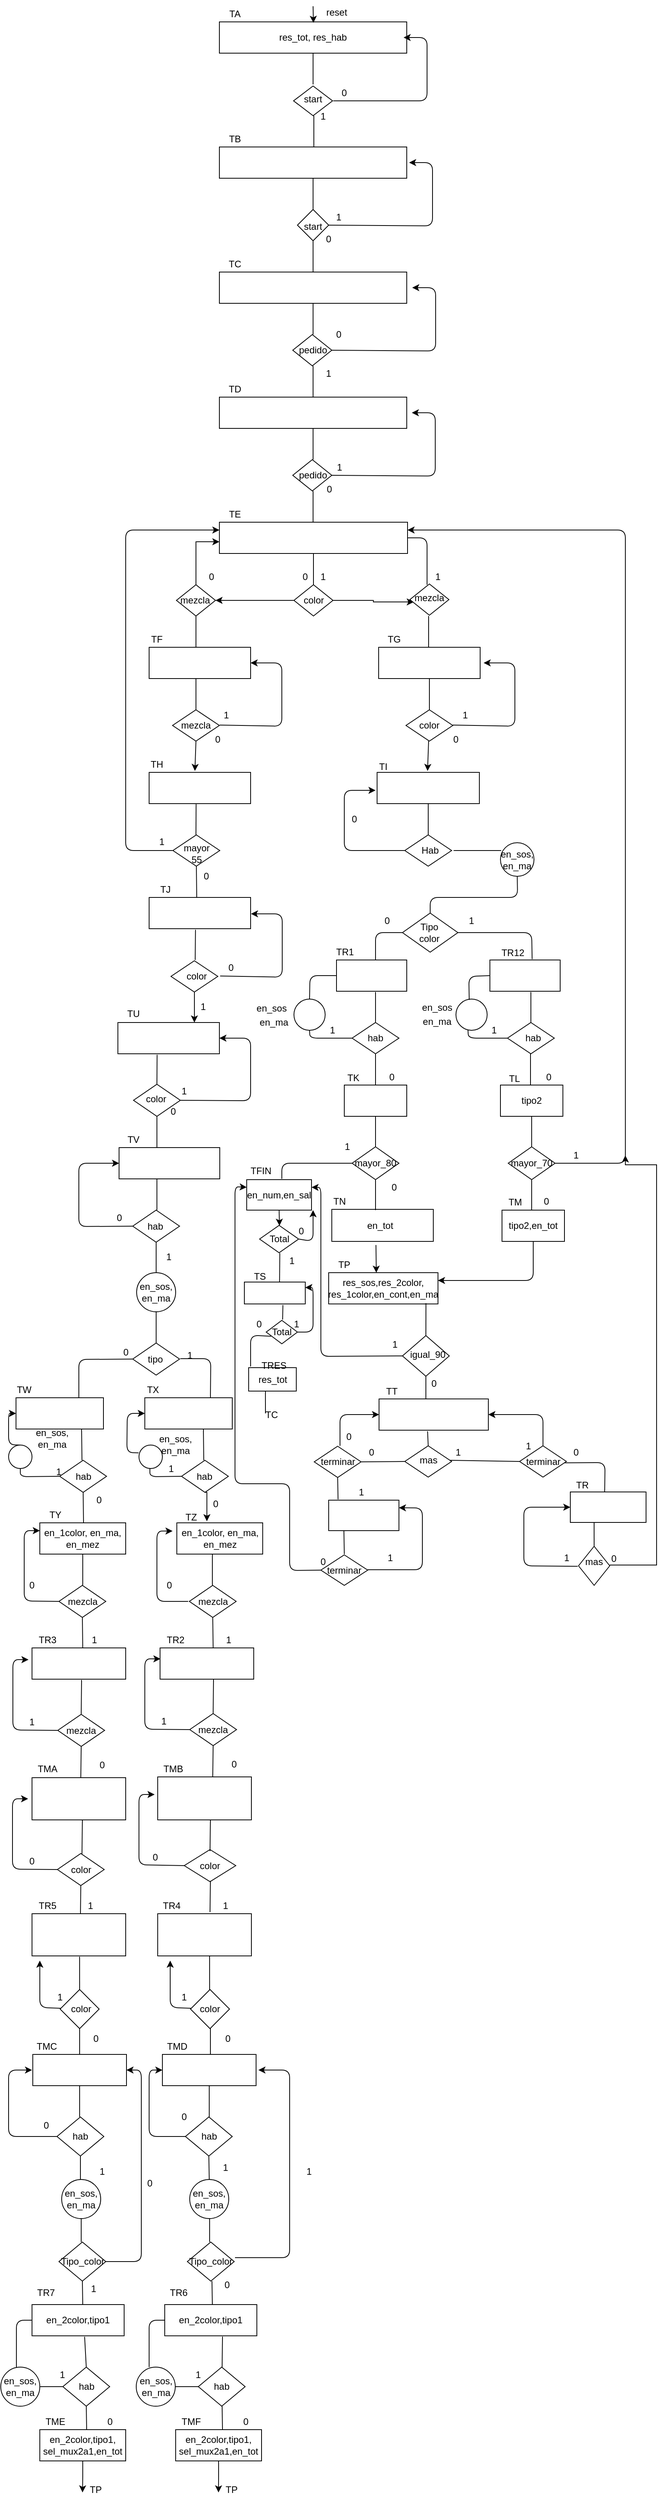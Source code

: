 <mxfile version="11.1.4" type="device"><diagram id="Z3gJCZl0F6MZQhgKuo49" name="Page-1"><mxGraphModel dx="1238" dy="550" grid="1" gridSize="10" guides="1" tooltips="1" connect="1" arrows="1" fold="1" page="1" pageScale="1" pageWidth="827" pageHeight="1169" math="0" shadow="0"><root><mxCell id="0"/><mxCell id="1" parent="0"/><mxCell id="wGJii7vOBhOAsjYGeMrb-1" value="res_tot, res_hab" style="rounded=0;whiteSpace=wrap;html=1;" parent="1" vertex="1"><mxGeometry x="280" y="40" width="240" height="40" as="geometry"/></mxCell><mxCell id="wGJii7vOBhOAsjYGeMrb-2" value="TA" style="text;html=1;strokeColor=none;fillColor=none;align=center;verticalAlign=middle;whiteSpace=wrap;rounded=0;" parent="1" vertex="1"><mxGeometry x="280" y="20" width="40" height="20" as="geometry"/></mxCell><mxCell id="wGJii7vOBhOAsjYGeMrb-3" value="" style="endArrow=none;html=1;" parent="1" edge="1"><mxGeometry width="50" height="50" relative="1" as="geometry"><mxPoint x="400" y="120" as="sourcePoint"/><mxPoint x="400" y="80" as="targetPoint"/></mxGeometry></mxCell><mxCell id="wGJii7vOBhOAsjYGeMrb-4" value="" style="rhombus;whiteSpace=wrap;html=1;" parent="1" vertex="1"><mxGeometry x="375" y="122" width="50" height="38" as="geometry"/></mxCell><mxCell id="wGJii7vOBhOAsjYGeMrb-5" value="start" style="text;html=1;strokeColor=none;fillColor=none;align=center;verticalAlign=middle;whiteSpace=wrap;rounded=0;" parent="1" vertex="1"><mxGeometry x="380" y="132" width="40" height="13" as="geometry"/></mxCell><mxCell id="wGJii7vOBhOAsjYGeMrb-7" value="" style="endArrow=classic;html=1;entryX=1;entryY=0.5;entryDx=0;entryDy=0;" parent="1" edge="1"><mxGeometry width="50" height="50" relative="1" as="geometry"><mxPoint x="426" y="141" as="sourcePoint"/><mxPoint x="516" y="60" as="targetPoint"/><Array as="points"><mxPoint x="546" y="141"/><mxPoint x="546" y="60"/></Array></mxGeometry></mxCell><mxCell id="wGJii7vOBhOAsjYGeMrb-9" value="0" style="text;html=1;strokeColor=none;fillColor=none;align=center;verticalAlign=middle;whiteSpace=wrap;rounded=0;" parent="1" vertex="1"><mxGeometry x="420" y="121" width="40" height="20" as="geometry"/></mxCell><mxCell id="wGJii7vOBhOAsjYGeMrb-10" value="1" style="text;html=1;strokeColor=none;fillColor=none;align=center;verticalAlign=middle;whiteSpace=wrap;rounded=0;" parent="1" vertex="1"><mxGeometry x="393" y="151" width="40" height="20" as="geometry"/></mxCell><mxCell id="wGJii7vOBhOAsjYGeMrb-11" value="" style="endArrow=none;html=1;" parent="1" edge="1"><mxGeometry width="50" height="50" relative="1" as="geometry"><mxPoint x="401" y="200" as="sourcePoint"/><mxPoint x="401" y="160" as="targetPoint"/></mxGeometry></mxCell><mxCell id="wGJii7vOBhOAsjYGeMrb-12" value="" style="rounded=0;whiteSpace=wrap;html=1;" parent="1" vertex="1"><mxGeometry x="280" y="200" width="240" height="40" as="geometry"/></mxCell><mxCell id="wGJii7vOBhOAsjYGeMrb-13" value="TB" style="text;html=1;strokeColor=none;fillColor=none;align=center;verticalAlign=middle;whiteSpace=wrap;rounded=0;" parent="1" vertex="1"><mxGeometry x="280" y="180" width="40" height="20" as="geometry"/></mxCell><mxCell id="wGJii7vOBhOAsjYGeMrb-14" value="" style="endArrow=none;html=1;entryX=0.5;entryY=1;entryDx=0;entryDy=0;" parent="1" target="wGJii7vOBhOAsjYGeMrb-12" edge="1"><mxGeometry width="50" height="50" relative="1" as="geometry"><mxPoint x="400" y="280" as="sourcePoint"/><mxPoint x="440" y="270" as="targetPoint"/></mxGeometry></mxCell><mxCell id="wGJii7vOBhOAsjYGeMrb-15" value="" style="rhombus;whiteSpace=wrap;html=1;" parent="1" vertex="1"><mxGeometry x="380" y="280" width="40" height="40" as="geometry"/></mxCell><mxCell id="wGJii7vOBhOAsjYGeMrb-17" value="" style="endArrow=classic;html=1;entryX=1;entryY=0.5;entryDx=0;entryDy=0;exitX=1;exitY=0.5;exitDx=0;exitDy=0;" parent="1" source="wGJii7vOBhOAsjYGeMrb-15" edge="1"><mxGeometry width="50" height="50" relative="1" as="geometry"><mxPoint x="433" y="301" as="sourcePoint"/><mxPoint x="523" y="220" as="targetPoint"/><Array as="points"><mxPoint x="553" y="301"/><mxPoint x="553" y="220"/></Array></mxGeometry></mxCell><mxCell id="wGJii7vOBhOAsjYGeMrb-18" value="1" style="text;html=1;strokeColor=none;fillColor=none;align=center;verticalAlign=middle;whiteSpace=wrap;rounded=0;" parent="1" vertex="1"><mxGeometry x="413" y="280" width="40" height="20" as="geometry"/></mxCell><mxCell id="wGJii7vOBhOAsjYGeMrb-19" value="0" style="text;html=1;strokeColor=none;fillColor=none;align=center;verticalAlign=middle;whiteSpace=wrap;rounded=0;" parent="1" vertex="1"><mxGeometry x="400" y="308" width="40" height="20" as="geometry"/></mxCell><mxCell id="wGJii7vOBhOAsjYGeMrb-20" value="start" style="text;html=1;strokeColor=none;fillColor=none;align=center;verticalAlign=middle;whiteSpace=wrap;rounded=0;" parent="1" vertex="1"><mxGeometry x="380" y="295" width="40" height="13" as="geometry"/></mxCell><mxCell id="wGJii7vOBhOAsjYGeMrb-21" value="" style="rounded=0;whiteSpace=wrap;html=1;" parent="1" vertex="1"><mxGeometry x="280" y="360" width="240" height="40" as="geometry"/></mxCell><mxCell id="wGJii7vOBhOAsjYGeMrb-22" value="TC" style="text;html=1;strokeColor=none;fillColor=none;align=center;verticalAlign=middle;whiteSpace=wrap;rounded=0;" parent="1" vertex="1"><mxGeometry x="280" y="340" width="40" height="20" as="geometry"/></mxCell><mxCell id="wGJii7vOBhOAsjYGeMrb-23" value="" style="endArrow=none;html=1;entryX=0.5;entryY=1;entryDx=0;entryDy=0;" parent="1" target="wGJii7vOBhOAsjYGeMrb-21" edge="1"><mxGeometry width="50" height="50" relative="1" as="geometry"><mxPoint x="400" y="440" as="sourcePoint"/><mxPoint x="440" y="430" as="targetPoint"/></mxGeometry></mxCell><mxCell id="wGJii7vOBhOAsjYGeMrb-24" value="" style="endArrow=none;html=1;entryX=0.5;entryY=1;entryDx=0;entryDy=0;" parent="1" edge="1"><mxGeometry width="50" height="50" relative="1" as="geometry"><mxPoint x="400" y="360" as="sourcePoint"/><mxPoint x="400" y="320" as="targetPoint"/></mxGeometry></mxCell><mxCell id="wGJii7vOBhOAsjYGeMrb-25" value="" style="rounded=0;whiteSpace=wrap;html=1;" parent="1" vertex="1"><mxGeometry x="280" y="520" width="240" height="40" as="geometry"/></mxCell><mxCell id="wGJii7vOBhOAsjYGeMrb-26" value="TD" style="text;html=1;strokeColor=none;fillColor=none;align=center;verticalAlign=middle;whiteSpace=wrap;rounded=0;" parent="1" vertex="1"><mxGeometry x="280" y="500" width="40" height="20" as="geometry"/></mxCell><mxCell id="wGJii7vOBhOAsjYGeMrb-27" value="" style="endArrow=none;html=1;entryX=0.5;entryY=1;entryDx=0;entryDy=0;" parent="1" target="wGJii7vOBhOAsjYGeMrb-25" edge="1"><mxGeometry width="50" height="50" relative="1" as="geometry"><mxPoint x="400" y="600" as="sourcePoint"/><mxPoint x="440" y="590" as="targetPoint"/></mxGeometry></mxCell><mxCell id="wGJii7vOBhOAsjYGeMrb-29" value="" style="rhombus;whiteSpace=wrap;html=1;" parent="1" vertex="1"><mxGeometry x="374" y="440" width="50" height="40" as="geometry"/></mxCell><mxCell id="wGJii7vOBhOAsjYGeMrb-30" value="pedido" style="text;html=1;strokeColor=none;fillColor=none;align=center;verticalAlign=middle;whiteSpace=wrap;rounded=0;" parent="1" vertex="1"><mxGeometry x="380" y="450" width="40" height="20" as="geometry"/></mxCell><mxCell id="wGJii7vOBhOAsjYGeMrb-35" value="" style="endArrow=none;html=1;" parent="1" edge="1"><mxGeometry width="50" height="50" relative="1" as="geometry"><mxPoint x="400" y="520" as="sourcePoint"/><mxPoint x="400" y="480" as="targetPoint"/></mxGeometry></mxCell><mxCell id="wGJii7vOBhOAsjYGeMrb-36" value="" style="endArrow=classic;html=1;entryX=1;entryY=0.5;entryDx=0;entryDy=0;exitX=1;exitY=0.5;exitDx=0;exitDy=0;" parent="1" edge="1"><mxGeometry width="50" height="50" relative="1" as="geometry"><mxPoint x="424" y="460" as="sourcePoint"/><mxPoint x="527" y="380" as="targetPoint"/><Array as="points"><mxPoint x="557" y="461"/><mxPoint x="557" y="380"/></Array></mxGeometry></mxCell><mxCell id="wGJii7vOBhOAsjYGeMrb-37" value="1" style="text;html=1;strokeColor=none;fillColor=none;align=center;verticalAlign=middle;whiteSpace=wrap;rounded=0;" parent="1" vertex="1"><mxGeometry x="400" y="480" width="40" height="20" as="geometry"/></mxCell><mxCell id="wGJii7vOBhOAsjYGeMrb-38" value="0" style="text;html=1;strokeColor=none;fillColor=none;align=center;verticalAlign=middle;whiteSpace=wrap;rounded=0;" parent="1" vertex="1"><mxGeometry x="413" y="430" width="40" height="20" as="geometry"/></mxCell><mxCell id="wGJii7vOBhOAsjYGeMrb-39" value="" style="rounded=0;whiteSpace=wrap;html=1;" parent="1" vertex="1"><mxGeometry x="280" y="680" width="241" height="40" as="geometry"/></mxCell><mxCell id="wGJii7vOBhOAsjYGeMrb-40" value="" style="rhombus;whiteSpace=wrap;html=1;" parent="1" vertex="1"><mxGeometry x="374" y="600" width="50" height="40" as="geometry"/></mxCell><mxCell id="wGJii7vOBhOAsjYGeMrb-41" value="pedido" style="text;html=1;strokeColor=none;fillColor=none;align=center;verticalAlign=middle;whiteSpace=wrap;rounded=0;" parent="1" vertex="1"><mxGeometry x="380" y="610" width="40" height="20" as="geometry"/></mxCell><mxCell id="wGJii7vOBhOAsjYGeMrb-42" value="" style="endArrow=none;html=1;" parent="1" edge="1"><mxGeometry width="50" height="50" relative="1" as="geometry"><mxPoint x="400" y="680" as="sourcePoint"/><mxPoint x="400" y="640" as="targetPoint"/></mxGeometry></mxCell><mxCell id="wGJii7vOBhOAsjYGeMrb-43" value="TE" style="text;html=1;strokeColor=none;fillColor=none;align=center;verticalAlign=middle;whiteSpace=wrap;rounded=0;" parent="1" vertex="1"><mxGeometry x="280" y="660" width="40" height="20" as="geometry"/></mxCell><mxCell id="wGJii7vOBhOAsjYGeMrb-44" value="" style="endArrow=classic;html=1;entryX=1;entryY=0.5;entryDx=0;entryDy=0;exitX=1;exitY=0.5;exitDx=0;exitDy=0;" parent="1" edge="1"><mxGeometry width="50" height="50" relative="1" as="geometry"><mxPoint x="423.5" y="620" as="sourcePoint"/><mxPoint x="526.5" y="540" as="targetPoint"/><Array as="points"><mxPoint x="556.5" y="621"/><mxPoint x="556.5" y="540"/></Array></mxGeometry></mxCell><mxCell id="wGJii7vOBhOAsjYGeMrb-45" value="1" style="text;html=1;strokeColor=none;fillColor=none;align=center;verticalAlign=middle;whiteSpace=wrap;rounded=0;" parent="1" vertex="1"><mxGeometry x="413.5" y="600" width="40" height="20" as="geometry"/></mxCell><mxCell id="wGJii7vOBhOAsjYGeMrb-46" value="0" style="text;html=1;strokeColor=none;fillColor=none;align=center;verticalAlign=middle;whiteSpace=wrap;rounded=0;" parent="1" vertex="1"><mxGeometry x="400.5" y="628" width="40" height="20" as="geometry"/></mxCell><mxCell id="wGJii7vOBhOAsjYGeMrb-47" value="" style="rhombus;whiteSpace=wrap;html=1;" parent="1" vertex="1"><mxGeometry x="225" y="760" width="50" height="40" as="geometry"/></mxCell><mxCell id="SCmKENh_PRb7J9wTW4F3-11" style="edgeStyle=orthogonalEdgeStyle;rounded=0;orthogonalLoop=1;jettySize=auto;html=1;exitX=0;exitY=0.5;exitDx=0;exitDy=0;entryX=1;entryY=0.5;entryDx=0;entryDy=0;" edge="1" parent="1" source="wGJii7vOBhOAsjYGeMrb-50" target="wGJii7vOBhOAsjYGeMrb-47"><mxGeometry relative="1" as="geometry"/></mxCell><mxCell id="SCmKENh_PRb7J9wTW4F3-12" style="edgeStyle=orthogonalEdgeStyle;rounded=0;orthogonalLoop=1;jettySize=auto;html=1;entryX=0;entryY=0.75;entryDx=0;entryDy=0;" edge="1" parent="1" source="wGJii7vOBhOAsjYGeMrb-50" target="wGJii7vOBhOAsjYGeMrb-57"><mxGeometry relative="1" as="geometry"/></mxCell><mxCell id="wGJii7vOBhOAsjYGeMrb-50" value="color" style="rhombus;whiteSpace=wrap;html=1;" parent="1" vertex="1"><mxGeometry x="375.5" y="760" width="50" height="40" as="geometry"/></mxCell><mxCell id="wGJii7vOBhOAsjYGeMrb-51" value="" style="rhombus;whiteSpace=wrap;html=1;" parent="1" vertex="1"><mxGeometry x="524" y="759" width="50" height="40" as="geometry"/></mxCell><mxCell id="wGJii7vOBhOAsjYGeMrb-52" value="" style="endArrow=none;html=1;exitX=0.5;exitY=0;exitDx=0;exitDy=0;entryX=0.5;entryY=1;entryDx=0;entryDy=0;" parent="1" source="wGJii7vOBhOAsjYGeMrb-50" target="wGJii7vOBhOAsjYGeMrb-39" edge="1"><mxGeometry width="50" height="50" relative="1" as="geometry"><mxPoint x="363" y="770" as="sourcePoint"/><mxPoint x="413" y="720" as="targetPoint"/></mxGeometry></mxCell><mxCell id="wGJii7vOBhOAsjYGeMrb-54" value="" style="endArrow=none;html=1;" parent="1" edge="1"><mxGeometry width="50" height="50" relative="1" as="geometry"><mxPoint x="546" y="760" as="sourcePoint"/><mxPoint x="521" y="700" as="targetPoint"/><Array as="points"><mxPoint x="546" y="700"/></Array></mxGeometry></mxCell><mxCell id="wGJii7vOBhOAsjYGeMrb-55" value="mezcla" style="text;html=1;strokeColor=none;fillColor=none;align=center;verticalAlign=middle;whiteSpace=wrap;rounded=0;" parent="1" vertex="1"><mxGeometry x="229" y="770" width="40" height="20" as="geometry"/></mxCell><mxCell id="wGJii7vOBhOAsjYGeMrb-57" value="mezcla" style="text;html=1;strokeColor=none;fillColor=none;align=center;verticalAlign=middle;whiteSpace=wrap;rounded=0;" parent="1" vertex="1"><mxGeometry x="529" y="767" width="40" height="20" as="geometry"/></mxCell><mxCell id="SCmKENh_PRb7J9wTW4F3-9" style="edgeStyle=orthogonalEdgeStyle;rounded=0;orthogonalLoop=1;jettySize=auto;html=1;exitX=0;exitY=0.75;exitDx=0;exitDy=0;entryX=0;entryY=0.5;entryDx=0;entryDy=0;" edge="1" parent="1"><mxGeometry relative="1" as="geometry"><mxPoint x="250" y="760" as="sourcePoint"/><mxPoint x="280" y="705" as="targetPoint"/><Array as="points"><mxPoint x="250" y="705"/></Array></mxGeometry></mxCell><mxCell id="wGJii7vOBhOAsjYGeMrb-58" value="0" style="text;html=1;strokeColor=none;fillColor=none;align=center;verticalAlign=middle;whiteSpace=wrap;rounded=0;" parent="1" vertex="1"><mxGeometry x="250" y="740" width="40" height="20" as="geometry"/></mxCell><mxCell id="wGJii7vOBhOAsjYGeMrb-59" value="0" style="text;html=1;strokeColor=none;fillColor=none;align=center;verticalAlign=middle;whiteSpace=wrap;rounded=0;" parent="1" vertex="1"><mxGeometry x="370" y="740" width="40" height="20" as="geometry"/></mxCell><mxCell id="wGJii7vOBhOAsjYGeMrb-60" value="1" style="text;html=1;strokeColor=none;fillColor=none;align=center;verticalAlign=middle;whiteSpace=wrap;rounded=0;" parent="1" vertex="1"><mxGeometry x="393" y="740" width="40" height="20" as="geometry"/></mxCell><mxCell id="wGJii7vOBhOAsjYGeMrb-61" value="1" style="text;html=1;strokeColor=none;fillColor=none;align=center;verticalAlign=middle;whiteSpace=wrap;rounded=0;" parent="1" vertex="1"><mxGeometry x="540" y="740" width="40" height="20" as="geometry"/></mxCell><mxCell id="wGJii7vOBhOAsjYGeMrb-63" value="" style="endArrow=none;html=1;entryX=0.5;entryY=1;entryDx=0;entryDy=0;" parent="1" target="wGJii7vOBhOAsjYGeMrb-47" edge="1"><mxGeometry width="50" height="50" relative="1" as="geometry"><mxPoint x="250" y="840" as="sourcePoint"/><mxPoint x="280" y="820" as="targetPoint"/></mxGeometry></mxCell><mxCell id="wGJii7vOBhOAsjYGeMrb-64" value="" style="endArrow=none;html=1;entryX=0.5;entryY=1;entryDx=0;entryDy=0;" parent="1" edge="1"><mxGeometry width="50" height="50" relative="1" as="geometry"><mxPoint x="548" y="840" as="sourcePoint"/><mxPoint x="548" y="800" as="targetPoint"/></mxGeometry></mxCell><mxCell id="wGJii7vOBhOAsjYGeMrb-65" value="" style="rounded=0;whiteSpace=wrap;html=1;" parent="1" vertex="1"><mxGeometry x="190" y="840" width="130" height="40" as="geometry"/></mxCell><mxCell id="wGJii7vOBhOAsjYGeMrb-66" value="" style="rounded=0;whiteSpace=wrap;html=1;" parent="1" vertex="1"><mxGeometry x="484" y="840" width="130" height="40" as="geometry"/></mxCell><mxCell id="wGJii7vOBhOAsjYGeMrb-67" value="TF" style="text;html=1;strokeColor=none;fillColor=none;align=center;verticalAlign=middle;whiteSpace=wrap;rounded=0;" parent="1" vertex="1"><mxGeometry x="180" y="820" width="40" height="20" as="geometry"/></mxCell><mxCell id="wGJii7vOBhOAsjYGeMrb-68" value="TG" style="text;html=1;strokeColor=none;fillColor=none;align=center;verticalAlign=middle;whiteSpace=wrap;rounded=0;" parent="1" vertex="1"><mxGeometry x="484" y="820" width="40" height="20" as="geometry"/></mxCell><mxCell id="wGJii7vOBhOAsjYGeMrb-69" value="" style="endArrow=none;html=1;" parent="1" edge="1"><mxGeometry width="50" height="50" relative="1" as="geometry"><mxPoint x="250" y="920" as="sourcePoint"/><mxPoint x="250" y="880" as="targetPoint"/></mxGeometry></mxCell><mxCell id="wGJii7vOBhOAsjYGeMrb-70" value="" style="endArrow=none;html=1;" parent="1" edge="1"><mxGeometry width="50" height="50" relative="1" as="geometry"><mxPoint x="549" y="920" as="sourcePoint"/><mxPoint x="549" y="880" as="targetPoint"/></mxGeometry></mxCell><mxCell id="wGJii7vOBhOAsjYGeMrb-71" value="" style="rhombus;whiteSpace=wrap;html=1;" parent="1" vertex="1"><mxGeometry x="220" y="920" width="60" height="40" as="geometry"/></mxCell><mxCell id="wGJii7vOBhOAsjYGeMrb-72" value="" style="rhombus;whiteSpace=wrap;html=1;" parent="1" vertex="1"><mxGeometry x="519" y="920" width="60" height="40" as="geometry"/></mxCell><mxCell id="wGJii7vOBhOAsjYGeMrb-73" value="mezcla" style="text;html=1;strokeColor=none;fillColor=none;align=center;verticalAlign=middle;whiteSpace=wrap;rounded=0;" parent="1" vertex="1"><mxGeometry x="230" y="930" width="40" height="20" as="geometry"/></mxCell><mxCell id="wGJii7vOBhOAsjYGeMrb-74" value="color" style="text;html=1;strokeColor=none;fillColor=none;align=center;verticalAlign=middle;whiteSpace=wrap;rounded=0;" parent="1" vertex="1"><mxGeometry x="529" y="930" width="40" height="20" as="geometry"/></mxCell><mxCell id="wGJii7vOBhOAsjYGeMrb-75" value="" style="endArrow=classic;html=1;entryX=1;entryY=0.5;entryDx=0;entryDy=0;exitX=1;exitY=0.5;exitDx=0;exitDy=0;" parent="1" target="wGJii7vOBhOAsjYGeMrb-65" edge="1"><mxGeometry width="50" height="50" relative="1" as="geometry"><mxPoint x="280.5" y="939.5" as="sourcePoint"/><mxPoint x="383.5" y="859.5" as="targetPoint"/><Array as="points"><mxPoint x="360" y="941"/><mxPoint x="360" y="900"/><mxPoint x="360" y="860"/></Array></mxGeometry></mxCell><mxCell id="wGJii7vOBhOAsjYGeMrb-76" value="1" style="text;html=1;strokeColor=none;fillColor=none;align=center;verticalAlign=middle;whiteSpace=wrap;rounded=0;" parent="1" vertex="1"><mxGeometry x="269" y="896.5" width="40" height="61" as="geometry"/></mxCell><mxCell id="wGJii7vOBhOAsjYGeMrb-77" value="0" style="text;html=1;strokeColor=none;fillColor=none;align=center;verticalAlign=middle;whiteSpace=wrap;rounded=0;" parent="1" vertex="1"><mxGeometry x="257.5" y="947.5" width="40" height="20" as="geometry"/></mxCell><mxCell id="wGJii7vOBhOAsjYGeMrb-78" value="" style="endArrow=classic;html=1;entryX=1;entryY=0.5;entryDx=0;entryDy=0;exitX=1;exitY=0.5;exitDx=0;exitDy=0;" parent="1" edge="1"><mxGeometry width="50" height="50" relative="1" as="geometry"><mxPoint x="579" y="939.5" as="sourcePoint"/><mxPoint x="618.5" y="860" as="targetPoint"/><Array as="points"><mxPoint x="658.5" y="941"/><mxPoint x="658.5" y="900"/><mxPoint x="658.5" y="860"/></Array></mxGeometry></mxCell><mxCell id="wGJii7vOBhOAsjYGeMrb-79" value="1" style="text;html=1;strokeColor=none;fillColor=none;align=center;verticalAlign=middle;whiteSpace=wrap;rounded=0;" parent="1" vertex="1"><mxGeometry x="574.5" y="896.5" width="40" height="61" as="geometry"/></mxCell><mxCell id="wGJii7vOBhOAsjYGeMrb-80" value="0" style="text;html=1;strokeColor=none;fillColor=none;align=center;verticalAlign=middle;whiteSpace=wrap;rounded=0;" parent="1" vertex="1"><mxGeometry x="563" y="947.5" width="40" height="20" as="geometry"/></mxCell><mxCell id="wGJii7vOBhOAsjYGeMrb-82" value="" style="rounded=0;whiteSpace=wrap;html=1;" parent="1" vertex="1"><mxGeometry x="190" y="1000" width="130" height="40" as="geometry"/></mxCell><mxCell id="wGJii7vOBhOAsjYGeMrb-83" value="TH" style="text;html=1;strokeColor=none;fillColor=none;align=center;verticalAlign=middle;whiteSpace=wrap;rounded=0;" parent="1" vertex="1"><mxGeometry x="180" y="980" width="40" height="20" as="geometry"/></mxCell><mxCell id="wGJii7vOBhOAsjYGeMrb-84" value="" style="endArrow=none;html=1;entryX=0.463;entryY=1.015;entryDx=0;entryDy=0;entryPerimeter=0;" parent="1" target="wGJii7vOBhOAsjYGeMrb-82" edge="1"><mxGeometry width="50" height="50" relative="1" as="geometry"><mxPoint x="250" y="1080" as="sourcePoint"/><mxPoint x="230" y="1060" as="targetPoint"/></mxGeometry></mxCell><mxCell id="wGJii7vOBhOAsjYGeMrb-85" value="" style="rhombus;whiteSpace=wrap;html=1;" parent="1" vertex="1"><mxGeometry x="220.5" y="1080" width="60" height="40" as="geometry"/></mxCell><mxCell id="wGJii7vOBhOAsjYGeMrb-86" value="mayor 55" style="text;html=1;strokeColor=none;fillColor=none;align=center;verticalAlign=middle;whiteSpace=wrap;rounded=0;" parent="1" vertex="1"><mxGeometry x="230.5" y="1094" width="40" height="20" as="geometry"/></mxCell><mxCell id="wGJii7vOBhOAsjYGeMrb-87" value="" style="endArrow=classic;html=1;entryX=0;entryY=0.25;entryDx=0;entryDy=0;" parent="1" target="wGJii7vOBhOAsjYGeMrb-39" edge="1"><mxGeometry width="50" height="50" relative="1" as="geometry"><mxPoint x="220" y="1100" as="sourcePoint"/><mxPoint x="200" y="680" as="targetPoint"/><Array as="points"><mxPoint x="160" y="1100"/><mxPoint x="160" y="690"/></Array></mxGeometry></mxCell><mxCell id="wGJii7vOBhOAsjYGeMrb-88" value="" style="endArrow=none;html=1;entryX=0.5;entryY=1;entryDx=0;entryDy=0;" parent="1" target="wGJii7vOBhOAsjYGeMrb-85" edge="1"><mxGeometry width="50" height="50" relative="1" as="geometry"><mxPoint x="251" y="1160" as="sourcePoint"/><mxPoint x="200" y="1140" as="targetPoint"/></mxGeometry></mxCell><mxCell id="wGJii7vOBhOAsjYGeMrb-89" value="" style="rounded=0;whiteSpace=wrap;html=1;" parent="1" vertex="1"><mxGeometry x="190" y="1160" width="130" height="40" as="geometry"/></mxCell><mxCell id="wGJii7vOBhOAsjYGeMrb-90" value="" style="endArrow=none;html=1;entryX=0.457;entryY=1.035;entryDx=0;entryDy=0;entryPerimeter=0;" parent="1" target="wGJii7vOBhOAsjYGeMrb-89" edge="1"><mxGeometry width="50" height="50" relative="1" as="geometry"><mxPoint x="249" y="1240" as="sourcePoint"/><mxPoint x="200" y="1220" as="targetPoint"/></mxGeometry></mxCell><mxCell id="wGJii7vOBhOAsjYGeMrb-92" value="TJ" style="text;html=1;strokeColor=none;fillColor=none;align=center;verticalAlign=middle;whiteSpace=wrap;rounded=0;" parent="1" vertex="1"><mxGeometry x="190.5" y="1140" width="40" height="20" as="geometry"/></mxCell><mxCell id="wGJii7vOBhOAsjYGeMrb-94" value="" style="rhombus;whiteSpace=wrap;html=1;" parent="1" vertex="1"><mxGeometry x="218" y="1241" width="60" height="40" as="geometry"/></mxCell><mxCell id="wGJii7vOBhOAsjYGeMrb-95" value="color" style="text;html=1;strokeColor=none;fillColor=none;align=center;verticalAlign=middle;whiteSpace=wrap;rounded=0;" parent="1" vertex="1"><mxGeometry x="230.5" y="1251" width="40" height="20" as="geometry"/></mxCell><mxCell id="wGJii7vOBhOAsjYGeMrb-96" value="" style="endArrow=classic;html=1;entryX=1;entryY=0.5;entryDx=0;entryDy=0;exitX=1;exitY=0.5;exitDx=0;exitDy=0;" parent="1" edge="1"><mxGeometry width="50" height="50" relative="1" as="geometry"><mxPoint x="281" y="1260.5" as="sourcePoint"/><mxPoint x="320.5" y="1181" as="targetPoint"/><Array as="points"><mxPoint x="360.5" y="1262"/><mxPoint x="360.5" y="1221"/><mxPoint x="360.5" y="1181"/></Array></mxGeometry></mxCell><mxCell id="wGJii7vOBhOAsjYGeMrb-97" value="0" style="text;html=1;strokeColor=none;fillColor=none;align=center;verticalAlign=middle;whiteSpace=wrap;rounded=0;" parent="1" vertex="1"><mxGeometry x="275" y="1240" width="40" height="20" as="geometry"/></mxCell><mxCell id="wGJii7vOBhOAsjYGeMrb-99" value="" style="rounded=0;whiteSpace=wrap;html=1;" parent="1" vertex="1"><mxGeometry x="482" y="1000" width="131" height="40" as="geometry"/></mxCell><mxCell id="wGJii7vOBhOAsjYGeMrb-102" value="" style="endArrow=classic;html=1;exitX=0.5;exitY=1;exitDx=0;exitDy=0;entryX=0.451;entryY=-0.045;entryDx=0;entryDy=0;entryPerimeter=0;" parent="1" source="wGJii7vOBhOAsjYGeMrb-71" target="wGJii7vOBhOAsjYGeMrb-82" edge="1"><mxGeometry width="50" height="50" relative="1" as="geometry"><mxPoint x="330.5" y="1010" as="sourcePoint"/><mxPoint x="380.5" y="960" as="targetPoint"/></mxGeometry></mxCell><mxCell id="wGJii7vOBhOAsjYGeMrb-103" value="" style="endArrow=classic;html=1;exitX=0.5;exitY=1;exitDx=0;exitDy=0;entryX=0.451;entryY=-0.045;entryDx=0;entryDy=0;entryPerimeter=0;" parent="1" edge="1"><mxGeometry width="50" height="50" relative="1" as="geometry"><mxPoint x="548" y="960" as="sourcePoint"/><mxPoint x="546.63" y="998.2" as="targetPoint"/></mxGeometry></mxCell><mxCell id="wGJii7vOBhOAsjYGeMrb-104" value="TI" style="text;html=1;strokeColor=none;fillColor=none;align=center;verticalAlign=middle;whiteSpace=wrap;rounded=0;" parent="1" vertex="1"><mxGeometry x="470" y="983" width="40" height="20" as="geometry"/></mxCell><mxCell id="wGJii7vOBhOAsjYGeMrb-107" value="" style="rhombus;whiteSpace=wrap;html=1;" parent="1" vertex="1"><mxGeometry x="517.5" y="1080" width="60" height="40" as="geometry"/></mxCell><mxCell id="wGJii7vOBhOAsjYGeMrb-108" value="Hab" style="text;html=1;strokeColor=none;fillColor=none;align=center;verticalAlign=middle;whiteSpace=wrap;rounded=0;" parent="1" vertex="1"><mxGeometry x="530" y="1090" width="40" height="20" as="geometry"/></mxCell><mxCell id="wGJii7vOBhOAsjYGeMrb-109" value="" style="endArrow=none;html=1;entryX=0.5;entryY=1;entryDx=0;entryDy=0;exitX=0.5;exitY=0;exitDx=0;exitDy=0;" parent="1" source="wGJii7vOBhOAsjYGeMrb-107" target="wGJii7vOBhOAsjYGeMrb-99" edge="1"><mxGeometry width="50" height="50" relative="1" as="geometry"><mxPoint x="515" y="1090" as="sourcePoint"/><mxPoint x="565" y="1040" as="targetPoint"/></mxGeometry></mxCell><mxCell id="wGJii7vOBhOAsjYGeMrb-110" value="" style="endArrow=classic;html=1;exitX=0;exitY=0.5;exitDx=0;exitDy=0;" parent="1" source="wGJii7vOBhOAsjYGeMrb-107" edge="1"><mxGeometry width="50" height="50" relative="1" as="geometry"><mxPoint x="510" y="1100" as="sourcePoint"/><mxPoint x="480" y="1023" as="targetPoint"/><Array as="points"><mxPoint x="440" y="1100"/><mxPoint x="440" y="1060"/><mxPoint x="440" y="1023"/></Array></mxGeometry></mxCell><mxCell id="wGJii7vOBhOAsjYGeMrb-111" value="0" style="text;html=1;strokeColor=none;fillColor=none;align=center;verticalAlign=middle;whiteSpace=wrap;rounded=0;" parent="1" vertex="1"><mxGeometry x="433" y="1050" width="40" height="20" as="geometry"/></mxCell><mxCell id="wGJii7vOBhOAsjYGeMrb-112" value="" style="endArrow=none;html=1;" parent="1" edge="1"><mxGeometry width="50" height="50" relative="1" as="geometry"><mxPoint x="580" y="1100" as="sourcePoint"/><mxPoint x="641" y="1100" as="targetPoint"/></mxGeometry></mxCell><mxCell id="wGJii7vOBhOAsjYGeMrb-113" value="en_sos,&lt;br&gt;en_ma" style="ellipse;whiteSpace=wrap;html=1;aspect=fixed;" parent="1" vertex="1"><mxGeometry x="640" y="1090" width="43" height="43" as="geometry"/></mxCell><mxCell id="wGJii7vOBhOAsjYGeMrb-114" value="" style="endArrow=none;html=1;entryX=0.5;entryY=1;entryDx=0;entryDy=0;" parent="1" edge="1" target="wGJii7vOBhOAsjYGeMrb-113"><mxGeometry width="50" height="50" relative="1" as="geometry"><mxPoint x="550" y="1180" as="sourcePoint"/><mxPoint x="680" y="1135" as="targetPoint"/><Array as="points"><mxPoint x="550" y="1160"/><mxPoint x="662" y="1160"/></Array></mxGeometry></mxCell><mxCell id="wGJii7vOBhOAsjYGeMrb-115" value="" style="rhombus;whiteSpace=wrap;html=1;" parent="1" vertex="1"><mxGeometry x="514.5" y="1180" width="71" height="50" as="geometry"/></mxCell><mxCell id="wGJii7vOBhOAsjYGeMrb-116" value="Tipo color" style="text;html=1;strokeColor=none;fillColor=none;align=center;verticalAlign=middle;whiteSpace=wrap;rounded=0;" parent="1" vertex="1"><mxGeometry x="529" y="1195" width="40" height="20" as="geometry"/></mxCell><mxCell id="wGJii7vOBhOAsjYGeMrb-117" value="" style="endArrow=none;html=1;" parent="1" source="wGJii7vOBhOAsjYGeMrb-115" edge="1"><mxGeometry width="50" height="50" relative="1" as="geometry"><mxPoint x="443.789" y="1255" as="sourcePoint"/><mxPoint x="480" y="1240" as="targetPoint"/><Array as="points"><mxPoint x="480" y="1205"/></Array></mxGeometry></mxCell><mxCell id="wGJii7vOBhOAsjYGeMrb-118" value="" style="endArrow=none;html=1;entryX=0.601;entryY=-0.025;entryDx=0;entryDy=0;entryPerimeter=0;" parent="1" target="wGJii7vOBhOAsjYGeMrb-120" edge="1"><mxGeometry width="50" height="50" relative="1" as="geometry"><mxPoint x="585.5" y="1205" as="sourcePoint"/><mxPoint x="625.5" y="1240" as="targetPoint"/><Array as="points"><mxPoint x="680" y="1205"/></Array></mxGeometry></mxCell><mxCell id="wGJii7vOBhOAsjYGeMrb-119" value="" style="rounded=0;whiteSpace=wrap;html=1;" parent="1" vertex="1"><mxGeometry x="430" y="1240" width="90" height="40" as="geometry"/></mxCell><mxCell id="wGJii7vOBhOAsjYGeMrb-120" value="" style="rounded=0;whiteSpace=wrap;html=1;" parent="1" vertex="1"><mxGeometry x="626.5" y="1240" width="90" height="40" as="geometry"/></mxCell><mxCell id="wGJii7vOBhOAsjYGeMrb-121" value="TR1" style="text;html=1;strokeColor=none;fillColor=none;align=center;verticalAlign=middle;whiteSpace=wrap;rounded=0;" parent="1" vertex="1"><mxGeometry x="420.5" y="1220" width="40" height="20" as="geometry"/></mxCell><mxCell id="wGJii7vOBhOAsjYGeMrb-122" value="TR12" style="text;html=1;strokeColor=none;fillColor=none;align=center;verticalAlign=middle;whiteSpace=wrap;rounded=0;" parent="1" vertex="1"><mxGeometry x="635.5" y="1221" width="40" height="20" as="geometry"/></mxCell><mxCell id="wGJii7vOBhOAsjYGeMrb-123" value="" style="endArrow=none;html=1;" parent="1" edge="1"><mxGeometry width="50" height="50" relative="1" as="geometry"><mxPoint x="480" y="1320" as="sourcePoint"/><mxPoint x="480" y="1281" as="targetPoint"/></mxGeometry></mxCell><mxCell id="wGJii7vOBhOAsjYGeMrb-124" value="" style="endArrow=none;html=1;" parent="1" edge="1"><mxGeometry width="50" height="50" relative="1" as="geometry"><mxPoint x="679" y="1320" as="sourcePoint"/><mxPoint x="679" y="1281" as="targetPoint"/></mxGeometry></mxCell><mxCell id="wGJii7vOBhOAsjYGeMrb-125" value="" style="rhombus;whiteSpace=wrap;html=1;" parent="1" vertex="1"><mxGeometry x="450" y="1320" width="60" height="40" as="geometry"/></mxCell><mxCell id="wGJii7vOBhOAsjYGeMrb-126" value="" style="rhombus;whiteSpace=wrap;html=1;" parent="1" vertex="1"><mxGeometry x="649" y="1320" width="60" height="40" as="geometry"/></mxCell><mxCell id="wGJii7vOBhOAsjYGeMrb-129" value="" style="ellipse;whiteSpace=wrap;html=1;aspect=fixed;" parent="1" vertex="1"><mxGeometry x="375.5" y="1290" width="40" height="40" as="geometry"/></mxCell><mxCell id="wGJii7vOBhOAsjYGeMrb-130" value="" style="ellipse;whiteSpace=wrap;html=1;aspect=fixed;" parent="1" vertex="1"><mxGeometry x="583" y="1290" width="40" height="40" as="geometry"/></mxCell><mxCell id="wGJii7vOBhOAsjYGeMrb-131" value="" style="endArrow=none;html=1;entryX=0;entryY=0.5;entryDx=0;entryDy=0;exitX=0.5;exitY=1;exitDx=0;exitDy=0;" parent="1" source="wGJii7vOBhOAsjYGeMrb-129" target="wGJii7vOBhOAsjYGeMrb-125" edge="1"><mxGeometry width="50" height="50" relative="1" as="geometry"><mxPoint x="380" y="1340" as="sourcePoint"/><mxPoint x="418" y="1340" as="targetPoint"/><Array as="points"><mxPoint x="396" y="1340"/></Array></mxGeometry></mxCell><mxCell id="wGJii7vOBhOAsjYGeMrb-132" value="" style="endArrow=none;html=1;entryX=0;entryY=0.5;entryDx=0;entryDy=0;exitX=0.385;exitY=0.985;exitDx=0;exitDy=0;exitPerimeter=0;" parent="1" edge="1"><mxGeometry width="50" height="50" relative="1" as="geometry"><mxPoint x="598.4" y="1329.4" as="sourcePoint"/><mxPoint x="649" y="1340" as="targetPoint"/><Array as="points"><mxPoint x="599" y="1340"/></Array></mxGeometry></mxCell><mxCell id="wGJii7vOBhOAsjYGeMrb-133" value="" style="endArrow=none;html=1;exitX=0.5;exitY=0;exitDx=0;exitDy=0;entryX=0;entryY=0.5;entryDx=0;entryDy=0;" parent="1" source="wGJii7vOBhOAsjYGeMrb-129" target="wGJii7vOBhOAsjYGeMrb-119" edge="1"><mxGeometry width="50" height="50" relative="1" as="geometry"><mxPoint x="370.5" y="1296" as="sourcePoint"/><mxPoint x="420.5" y="1246" as="targetPoint"/><Array as="points"><mxPoint x="396" y="1260"/></Array></mxGeometry></mxCell><mxCell id="wGJii7vOBhOAsjYGeMrb-134" value="" style="endArrow=none;html=1;entryX=0;entryY=0.5;entryDx=0;entryDy=0;" parent="1" target="wGJii7vOBhOAsjYGeMrb-120" edge="1"><mxGeometry width="50" height="50" relative="1" as="geometry"><mxPoint x="600" y="1291" as="sourcePoint"/><mxPoint x="619" y="1261" as="targetPoint"/><Array as="points"><mxPoint x="599.5" y="1261"/></Array></mxGeometry></mxCell><mxCell id="wGJii7vOBhOAsjYGeMrb-136" value="0" style="text;html=1;strokeColor=none;fillColor=none;align=center;verticalAlign=middle;whiteSpace=wrap;rounded=0;" parent="1" vertex="1"><mxGeometry x="475" y="1180" width="40" height="20" as="geometry"/></mxCell><mxCell id="wGJii7vOBhOAsjYGeMrb-137" value="1" style="text;html=1;strokeColor=none;fillColor=none;align=center;verticalAlign=middle;whiteSpace=wrap;rounded=0;" parent="1" vertex="1"><mxGeometry x="583" y="1180" width="40" height="20" as="geometry"/></mxCell><mxCell id="wGJii7vOBhOAsjYGeMrb-138" value="1" style="text;html=1;strokeColor=none;fillColor=none;align=center;verticalAlign=middle;whiteSpace=wrap;rounded=0;" parent="1" vertex="1"><mxGeometry x="405" y="1320" width="40" height="20" as="geometry"/></mxCell><mxCell id="wGJii7vOBhOAsjYGeMrb-139" value="1" style="text;html=1;strokeColor=none;fillColor=none;align=center;verticalAlign=middle;whiteSpace=wrap;rounded=0;" parent="1" vertex="1"><mxGeometry x="612" y="1320" width="40" height="20" as="geometry"/></mxCell><mxCell id="wGJii7vOBhOAsjYGeMrb-140" value="en_ma" style="text;html=1;strokeColor=none;fillColor=none;align=center;verticalAlign=middle;whiteSpace=wrap;rounded=0;" parent="1" vertex="1"><mxGeometry x="330" y="1310" width="40" height="20" as="geometry"/></mxCell><mxCell id="wGJii7vOBhOAsjYGeMrb-141" value="en_ma" style="text;html=1;strokeColor=none;fillColor=none;align=center;verticalAlign=middle;whiteSpace=wrap;rounded=0;" parent="1" vertex="1"><mxGeometry x="539" y="1309" width="40" height="20" as="geometry"/></mxCell><mxCell id="wGJii7vOBhOAsjYGeMrb-142" value="en_sos" style="text;html=1;strokeColor=none;fillColor=none;align=center;verticalAlign=middle;whiteSpace=wrap;rounded=0;" parent="1" vertex="1"><mxGeometry x="327" y="1292" width="40" height="20" as="geometry"/></mxCell><mxCell id="wGJii7vOBhOAsjYGeMrb-145" value="en_sos" style="text;html=1;strokeColor=none;fillColor=none;align=center;verticalAlign=middle;whiteSpace=wrap;rounded=0;" parent="1" vertex="1"><mxGeometry x="539" y="1291" width="40" height="20" as="geometry"/></mxCell><mxCell id="wGJii7vOBhOAsjYGeMrb-146" value="hab" style="text;html=1;strokeColor=none;fillColor=none;align=center;verticalAlign=middle;whiteSpace=wrap;rounded=0;" parent="1" vertex="1"><mxGeometry x="460" y="1330" width="40" height="20" as="geometry"/></mxCell><mxCell id="wGJii7vOBhOAsjYGeMrb-147" value="hab" style="text;html=1;strokeColor=none;fillColor=none;align=center;verticalAlign=middle;whiteSpace=wrap;rounded=0;" parent="1" vertex="1"><mxGeometry x="662" y="1330" width="40" height="20" as="geometry"/></mxCell><mxCell id="wGJii7vOBhOAsjYGeMrb-148" value="" style="endArrow=none;html=1;entryX=0.5;entryY=1;entryDx=0;entryDy=0;" parent="1" target="wGJii7vOBhOAsjYGeMrb-125" edge="1"><mxGeometry width="50" height="50" relative="1" as="geometry"><mxPoint x="480" y="1400" as="sourcePoint"/><mxPoint x="495" y="1360" as="targetPoint"/><Array as="points"/></mxGeometry></mxCell><mxCell id="wGJii7vOBhOAsjYGeMrb-149" value="" style="endArrow=none;html=1;entryX=0.5;entryY=1;entryDx=0;entryDy=0;" parent="1" edge="1"><mxGeometry width="50" height="50" relative="1" as="geometry"><mxPoint x="678.5" y="1400" as="sourcePoint"/><mxPoint x="678.5" y="1360" as="targetPoint"/><Array as="points"/></mxGeometry></mxCell><mxCell id="wGJii7vOBhOAsjYGeMrb-150" value="0" style="text;html=1;strokeColor=none;fillColor=none;align=center;verticalAlign=middle;whiteSpace=wrap;rounded=0;" parent="1" vertex="1"><mxGeometry x="481" y="1380" width="40" height="20" as="geometry"/></mxCell><mxCell id="wGJii7vOBhOAsjYGeMrb-152" value="0" style="text;html=1;strokeColor=none;fillColor=none;align=center;verticalAlign=middle;whiteSpace=wrap;rounded=0;" parent="1" vertex="1"><mxGeometry x="682" y="1380" width="40" height="20" as="geometry"/></mxCell><mxCell id="wGJii7vOBhOAsjYGeMrb-155" value="" style="endArrow=classic;html=1;exitX=0.5;exitY=1;exitDx=0;exitDy=0;" parent="1" source="wGJii7vOBhOAsjYGeMrb-94" edge="1"><mxGeometry width="50" height="50" relative="1" as="geometry"><mxPoint x="150" y="1470" as="sourcePoint"/><mxPoint x="248" y="1320" as="targetPoint"/></mxGeometry></mxCell><mxCell id="wGJii7vOBhOAsjYGeMrb-156" value="" style="rounded=0;whiteSpace=wrap;html=1;" parent="1" vertex="1"><mxGeometry x="150" y="1320" width="130" height="40" as="geometry"/></mxCell><mxCell id="wGJii7vOBhOAsjYGeMrb-157" value="TU" style="text;html=1;strokeColor=none;fillColor=none;align=center;verticalAlign=middle;whiteSpace=wrap;rounded=0;" parent="1" vertex="1"><mxGeometry x="150" y="1299" width="40" height="20" as="geometry"/></mxCell><mxCell id="wGJii7vOBhOAsjYGeMrb-158" value="" style="endArrow=none;html=1;entryX=0.371;entryY=1.055;entryDx=0;entryDy=0;entryPerimeter=0;" parent="1" edge="1"><mxGeometry width="50" height="50" relative="1" as="geometry"><mxPoint x="200" y="1399" as="sourcePoint"/><mxPoint x="200.23" y="1361.2" as="targetPoint"/></mxGeometry></mxCell><mxCell id="wGJii7vOBhOAsjYGeMrb-159" value="" style="rhombus;whiteSpace=wrap;html=1;" parent="1" vertex="1"><mxGeometry x="170" y="1399" width="60" height="41" as="geometry"/></mxCell><mxCell id="wGJii7vOBhOAsjYGeMrb-161" value="1" style="text;html=1;strokeColor=none;fillColor=none;align=center;verticalAlign=middle;whiteSpace=wrap;rounded=0;" parent="1" vertex="1"><mxGeometry x="215" y="1398" width="40" height="20" as="geometry"/></mxCell><mxCell id="wGJii7vOBhOAsjYGeMrb-164" value="" style="endArrow=classic;html=1;exitX=1;exitY=0.5;exitDx=0;exitDy=0;entryX=1;entryY=0.5;entryDx=0;entryDy=0;" parent="1" source="wGJii7vOBhOAsjYGeMrb-159" target="wGJii7vOBhOAsjYGeMrb-156" edge="1"><mxGeometry width="50" height="50" relative="1" as="geometry"><mxPoint x="247.5" y="1440" as="sourcePoint"/><mxPoint x="320" y="1340" as="targetPoint"/><Array as="points"><mxPoint x="320" y="1420"/><mxPoint x="320" y="1340"/></Array></mxGeometry></mxCell><mxCell id="wGJii7vOBhOAsjYGeMrb-165" value="color" style="text;html=1;strokeColor=none;fillColor=none;align=center;verticalAlign=middle;whiteSpace=wrap;rounded=0;" parent="1" vertex="1"><mxGeometry x="179" y="1408" width="40" height="20" as="geometry"/></mxCell><mxCell id="wGJii7vOBhOAsjYGeMrb-166" value="0" style="text;html=1;strokeColor=none;fillColor=none;align=center;verticalAlign=middle;whiteSpace=wrap;rounded=0;" parent="1" vertex="1"><mxGeometry x="200.5" y="1424" width="40" height="20" as="geometry"/></mxCell><mxCell id="wGJii7vOBhOAsjYGeMrb-167" value="" style="endArrow=none;html=1;" parent="1" edge="1"><mxGeometry width="50" height="50" relative="1" as="geometry"><mxPoint x="200" y="1480" as="sourcePoint"/><mxPoint x="200" y="1440" as="targetPoint"/></mxGeometry></mxCell><mxCell id="wGJii7vOBhOAsjYGeMrb-170" value="" style="rounded=0;whiteSpace=wrap;html=1;" parent="1" vertex="1"><mxGeometry x="151.5" y="1480" width="129" height="40" as="geometry"/></mxCell><mxCell id="wGJii7vOBhOAsjYGeMrb-172" value="TV" style="text;html=1;strokeColor=none;fillColor=none;align=center;verticalAlign=middle;whiteSpace=wrap;rounded=0;" parent="1" vertex="1"><mxGeometry x="150" y="1460" width="40" height="20" as="geometry"/></mxCell><mxCell id="wGJii7vOBhOAsjYGeMrb-173" value="" style="rhombus;whiteSpace=wrap;html=1;" parent="1" vertex="1"><mxGeometry x="169" y="1560" width="60" height="41" as="geometry"/></mxCell><mxCell id="wGJii7vOBhOAsjYGeMrb-174" value="" style="endArrow=none;html=1;" parent="1" edge="1"><mxGeometry width="50" height="50" relative="1" as="geometry"><mxPoint x="199" y="1641" as="sourcePoint"/><mxPoint x="199" y="1601" as="targetPoint"/></mxGeometry></mxCell><mxCell id="wGJii7vOBhOAsjYGeMrb-175" value="" style="endArrow=none;html=1;" parent="1" edge="1"><mxGeometry width="50" height="50" relative="1" as="geometry"><mxPoint x="200" y="1560" as="sourcePoint"/><mxPoint x="200" y="1520" as="targetPoint"/></mxGeometry></mxCell><mxCell id="wGJii7vOBhOAsjYGeMrb-176" value="" style="endArrow=classic;html=1;exitX=0;exitY=0.5;exitDx=0;exitDy=0;entryX=0;entryY=0.5;entryDx=0;entryDy=0;" parent="1" source="wGJii7vOBhOAsjYGeMrb-173" target="wGJii7vOBhOAsjYGeMrb-170" edge="1"><mxGeometry width="50" height="50" relative="1" as="geometry"><mxPoint x="100" y="1560" as="sourcePoint"/><mxPoint x="150" y="1510" as="targetPoint"/><Array as="points"><mxPoint x="100" y="1581"/><mxPoint x="100" y="1500"/></Array></mxGeometry></mxCell><mxCell id="wGJii7vOBhOAsjYGeMrb-177" value="hab" style="text;html=1;strokeColor=none;fillColor=none;align=center;verticalAlign=middle;whiteSpace=wrap;rounded=0;" parent="1" vertex="1"><mxGeometry x="178" y="1570.5" width="40" height="20" as="geometry"/></mxCell><mxCell id="wGJii7vOBhOAsjYGeMrb-178" value="0" style="text;html=1;strokeColor=none;fillColor=none;align=center;verticalAlign=middle;whiteSpace=wrap;rounded=0;" parent="1" vertex="1"><mxGeometry x="131.5" y="1560" width="40" height="20" as="geometry"/></mxCell><mxCell id="wGJii7vOBhOAsjYGeMrb-181" value="en_sos,&lt;br&gt;en_ma" style="ellipse;whiteSpace=wrap;html=1;aspect=fixed;" parent="1" vertex="1"><mxGeometry x="174" y="1640" width="50" height="50" as="geometry"/></mxCell><mxCell id="wGJii7vOBhOAsjYGeMrb-183" value="" style="endArrow=none;html=1;entryX=0.5;entryY=1;entryDx=0;entryDy=0;" parent="1" target="wGJii7vOBhOAsjYGeMrb-181" edge="1"><mxGeometry width="50" height="50" relative="1" as="geometry"><mxPoint x="199" y="1730" as="sourcePoint"/><mxPoint x="210.5" y="1690" as="targetPoint"/></mxGeometry></mxCell><mxCell id="wGJii7vOBhOAsjYGeMrb-184" value="" style="rhombus;whiteSpace=wrap;html=1;" parent="1" vertex="1"><mxGeometry x="169" y="1730" width="60" height="41" as="geometry"/></mxCell><mxCell id="wGJii7vOBhOAsjYGeMrb-185" value="" style="endArrow=none;html=1;entryX=0;entryY=0.5;entryDx=0;entryDy=0;" parent="1" target="wGJii7vOBhOAsjYGeMrb-184" edge="1"><mxGeometry width="50" height="50" relative="1" as="geometry"><mxPoint x="100" y="1800" as="sourcePoint"/><mxPoint x="160" y="1740" as="targetPoint"/><Array as="points"><mxPoint x="100" y="1751"/></Array></mxGeometry></mxCell><mxCell id="wGJii7vOBhOAsjYGeMrb-186" value="" style="endArrow=none;html=1;exitX=0.75;exitY=0;exitDx=0;exitDy=0;" parent="1" source="wGJii7vOBhOAsjYGeMrb-188" edge="1"><mxGeometry width="50" height="50" relative="1" as="geometry"><mxPoint x="300" y="1800" as="sourcePoint"/><mxPoint x="230" y="1750" as="targetPoint"/><Array as="points"><mxPoint x="269" y="1750"/></Array></mxGeometry></mxCell><mxCell id="wGJii7vOBhOAsjYGeMrb-187" value="" style="rounded=0;whiteSpace=wrap;html=1;" parent="1" vertex="1"><mxGeometry x="19.5" y="1800" width="112" height="40" as="geometry"/></mxCell><mxCell id="wGJii7vOBhOAsjYGeMrb-188" value="" style="rounded=0;whiteSpace=wrap;html=1;" parent="1" vertex="1"><mxGeometry x="184.5" y="1800" width="112" height="40" as="geometry"/></mxCell><mxCell id="wGJii7vOBhOAsjYGeMrb-189" value="TW" style="text;html=1;strokeColor=none;fillColor=none;align=center;verticalAlign=middle;whiteSpace=wrap;rounded=0;" parent="1" vertex="1"><mxGeometry x="10" y="1780" width="40" height="20" as="geometry"/></mxCell><mxCell id="wGJii7vOBhOAsjYGeMrb-190" value="TX" style="text;html=1;strokeColor=none;fillColor=none;align=center;verticalAlign=middle;whiteSpace=wrap;rounded=0;" parent="1" vertex="1"><mxGeometry x="175" y="1780" width="40" height="20" as="geometry"/></mxCell><mxCell id="wGJii7vOBhOAsjYGeMrb-191" value="tipo" style="text;html=1;strokeColor=none;fillColor=none;align=center;verticalAlign=middle;whiteSpace=wrap;rounded=0;" parent="1" vertex="1"><mxGeometry x="178" y="1740.5" width="40" height="20" as="geometry"/></mxCell><mxCell id="wGJii7vOBhOAsjYGeMrb-192" value="" style="endArrow=none;html=1;entryX=0.75;entryY=1;entryDx=0;entryDy=0;" parent="1" target="wGJii7vOBhOAsjYGeMrb-187" edge="1"><mxGeometry width="50" height="50" relative="1" as="geometry"><mxPoint x="104" y="1880" as="sourcePoint"/><mxPoint x="150" y="1840" as="targetPoint"/></mxGeometry></mxCell><mxCell id="wGJii7vOBhOAsjYGeMrb-193" value="" style="endArrow=none;html=1;entryX=0.75;entryY=1;entryDx=0;entryDy=0;" parent="1" edge="1"><mxGeometry width="50" height="50" relative="1" as="geometry"><mxPoint x="260" y="1880" as="sourcePoint"/><mxPoint x="259.5" y="1840" as="targetPoint"/></mxGeometry></mxCell><mxCell id="wGJii7vOBhOAsjYGeMrb-194" value="" style="rhombus;whiteSpace=wrap;html=1;" parent="1" vertex="1"><mxGeometry x="75.5" y="1880" width="60" height="41" as="geometry"/></mxCell><mxCell id="SCmKENh_PRb7J9wTW4F3-21" style="edgeStyle=orthogonalEdgeStyle;rounded=0;orthogonalLoop=1;jettySize=auto;html=1;exitX=0.5;exitY=1;exitDx=0;exitDy=0;entryX=1;entryY=0.75;entryDx=0;entryDy=0;" edge="1" parent="1" source="wGJii7vOBhOAsjYGeMrb-195" target="wGJii7vOBhOAsjYGeMrb-217"><mxGeometry relative="1" as="geometry"/></mxCell><mxCell id="wGJii7vOBhOAsjYGeMrb-195" value="" style="rhombus;whiteSpace=wrap;html=1;" parent="1" vertex="1"><mxGeometry x="231.5" y="1880" width="60" height="41" as="geometry"/></mxCell><mxCell id="wGJii7vOBhOAsjYGeMrb-196" value="hab" style="text;html=1;strokeColor=none;fillColor=none;align=center;verticalAlign=middle;whiteSpace=wrap;rounded=0;" parent="1" vertex="1"><mxGeometry x="85.5" y="1890.5" width="40" height="20" as="geometry"/></mxCell><mxCell id="wGJii7vOBhOAsjYGeMrb-198" value="hab" style="text;html=1;strokeColor=none;fillColor=none;align=center;verticalAlign=middle;whiteSpace=wrap;rounded=0;" parent="1" vertex="1"><mxGeometry x="240.5" y="1890.5" width="40" height="20" as="geometry"/></mxCell><mxCell id="wGJii7vOBhOAsjYGeMrb-199" value="" style="endArrow=none;html=1;entryX=0;entryY=0.5;entryDx=0;entryDy=0;exitX=0.5;exitY=1;exitDx=0;exitDy=0;" parent="1" source="wGJii7vOBhOAsjYGeMrb-200" target="wGJii7vOBhOAsjYGeMrb-194" edge="1"><mxGeometry width="50" height="50" relative="1" as="geometry"><mxPoint x="30" y="1901" as="sourcePoint"/><mxPoint x="60" y="1940" as="targetPoint"/><Array as="points"><mxPoint x="25" y="1901"/></Array></mxGeometry></mxCell><mxCell id="wGJii7vOBhOAsjYGeMrb-200" value="" style="ellipse;whiteSpace=wrap;html=1;aspect=fixed;" parent="1" vertex="1"><mxGeometry x="10" y="1860.5" width="30" height="30" as="geometry"/></mxCell><mxCell id="wGJii7vOBhOAsjYGeMrb-201" value="" style="ellipse;whiteSpace=wrap;html=1;aspect=fixed;" parent="1" vertex="1"><mxGeometry x="177" y="1860.5" width="30" height="30" as="geometry"/></mxCell><mxCell id="wGJii7vOBhOAsjYGeMrb-202" value="" style="endArrow=none;html=1;entryX=0;entryY=0.5;entryDx=0;entryDy=0;exitX=0.5;exitY=1;exitDx=0;exitDy=0;" parent="1" edge="1" target="wGJii7vOBhOAsjYGeMrb-195"><mxGeometry width="50" height="50" relative="1" as="geometry"><mxPoint x="191" y="1890.5" as="sourcePoint"/><mxPoint x="241.5" y="1900.5" as="targetPoint"/><Array as="points"><mxPoint x="191" y="1901"/></Array></mxGeometry></mxCell><mxCell id="wGJii7vOBhOAsjYGeMrb-203" value="" style="endArrow=classic;html=1;exitX=0.5;exitY=0;exitDx=0;exitDy=0;entryX=0;entryY=0.5;entryDx=0;entryDy=0;" parent="1" source="wGJii7vOBhOAsjYGeMrb-200" target="wGJii7vOBhOAsjYGeMrb-187" edge="1"><mxGeometry width="50" height="50" relative="1" as="geometry"><mxPoint x="60" y="1980" as="sourcePoint"/><mxPoint x="10" y="1820" as="targetPoint"/><Array as="points"><mxPoint x="10" y="1860"/><mxPoint x="10" y="1820"/></Array></mxGeometry></mxCell><mxCell id="wGJii7vOBhOAsjYGeMrb-206" value="" style="endArrow=classic;html=1;exitX=0.5;exitY=0;exitDx=0;exitDy=0;entryX=0;entryY=0.5;entryDx=0;entryDy=0;" parent="1" target="wGJii7vOBhOAsjYGeMrb-188" edge="1"><mxGeometry width="50" height="50" relative="1" as="geometry"><mxPoint x="176.5" y="1870.5" as="sourcePoint"/><mxPoint x="171" y="1830" as="targetPoint"/><Array as="points"><mxPoint x="161.5" y="1870"/><mxPoint x="162" y="1820"/></Array></mxGeometry></mxCell><mxCell id="wGJii7vOBhOAsjYGeMrb-208" value="en_sos, en_ma" style="text;html=1;strokeColor=none;fillColor=none;align=center;verticalAlign=middle;whiteSpace=wrap;rounded=0;" parent="1" vertex="1"><mxGeometry x="203.5" y="1850" width="40" height="20" as="geometry"/></mxCell><mxCell id="wGJii7vOBhOAsjYGeMrb-209" value="" style="endArrow=none;html=1;entryX=0.5;entryY=1;entryDx=0;entryDy=0;" parent="1" target="wGJii7vOBhOAsjYGeMrb-194" edge="1"><mxGeometry width="50" height="50" relative="1" as="geometry"><mxPoint x="106" y="1960" as="sourcePoint"/><mxPoint x="60" y="1940" as="targetPoint"/></mxGeometry></mxCell><mxCell id="wGJii7vOBhOAsjYGeMrb-212" value="0" style="text;html=1;strokeColor=none;fillColor=none;align=center;verticalAlign=middle;whiteSpace=wrap;rounded=0;" parent="1" vertex="1"><mxGeometry x="105.5" y="1921" width="40" height="20" as="geometry"/></mxCell><mxCell id="wGJii7vOBhOAsjYGeMrb-214" value="&lt;span style=&quot;white-space: normal&quot;&gt;en_1color, en_ma, en_mez&lt;/span&gt;" style="rounded=0;whiteSpace=wrap;html=1;" parent="1" vertex="1"><mxGeometry x="50" y="1960" width="110" height="40" as="geometry"/></mxCell><mxCell id="wGJii7vOBhOAsjYGeMrb-215" value="en_1color, en_ma, en_mez" style="rounded=0;whiteSpace=wrap;html=1;" parent="1" vertex="1"><mxGeometry x="225.5" y="1960" width="110" height="40" as="geometry"/></mxCell><mxCell id="wGJii7vOBhOAsjYGeMrb-216" value="TY" style="text;html=1;strokeColor=none;fillColor=none;align=center;verticalAlign=middle;whiteSpace=wrap;rounded=0;" parent="1" vertex="1"><mxGeometry x="50" y="1940" width="40" height="20" as="geometry"/></mxCell><mxCell id="wGJii7vOBhOAsjYGeMrb-217" value="TZ" style="text;html=1;strokeColor=none;fillColor=none;align=center;verticalAlign=middle;whiteSpace=wrap;rounded=0;" parent="1" vertex="1"><mxGeometry x="224" y="1943" width="40" height="20" as="geometry"/></mxCell><mxCell id="wGJii7vOBhOAsjYGeMrb-220" value="" style="endArrow=none;html=1;entryX=0.5;entryY=1;entryDx=0;entryDy=0;" parent="1" target="wGJii7vOBhOAsjYGeMrb-214" edge="1"><mxGeometry width="50" height="50" relative="1" as="geometry"><mxPoint x="105" y="2040" as="sourcePoint"/><mxPoint x="60" y="2020" as="targetPoint"/></mxGeometry></mxCell><mxCell id="wGJii7vOBhOAsjYGeMrb-221" value="" style="endArrow=none;html=1;entryX=0.5;entryY=1;entryDx=0;entryDy=0;" parent="1" edge="1"><mxGeometry width="50" height="50" relative="1" as="geometry"><mxPoint x="271" y="2040" as="sourcePoint"/><mxPoint x="271" y="2000" as="targetPoint"/></mxGeometry></mxCell><mxCell id="wGJii7vOBhOAsjYGeMrb-222" value="mezcla" style="rhombus;whiteSpace=wrap;html=1;" parent="1" vertex="1"><mxGeometry x="74.5" y="2040" width="60" height="41" as="geometry"/></mxCell><mxCell id="wGJii7vOBhOAsjYGeMrb-223" value="mezcla" style="rhombus;whiteSpace=wrap;html=1;" parent="1" vertex="1"><mxGeometry x="241.5" y="2040" width="60" height="41" as="geometry"/></mxCell><mxCell id="wGJii7vOBhOAsjYGeMrb-224" value="" style="endArrow=classic;html=1;entryX=0;entryY=0.25;entryDx=0;entryDy=0;exitX=0;exitY=0.5;exitDx=0;exitDy=0;" parent="1" target="wGJii7vOBhOAsjYGeMrb-214" edge="1" source="wGJii7vOBhOAsjYGeMrb-222"><mxGeometry width="50" height="50" relative="1" as="geometry"><mxPoint x="70" y="2060" as="sourcePoint"/><mxPoint x="70" y="2030" as="targetPoint"/><Array as="points"><mxPoint x="30" y="2060"/><mxPoint x="30" y="2020"/><mxPoint x="30" y="1970"/></Array></mxGeometry></mxCell><mxCell id="wGJii7vOBhOAsjYGeMrb-225" value="" style="endArrow=classic;html=1;entryX=0;entryY=0.25;entryDx=0;entryDy=0;" parent="1" edge="1"><mxGeometry width="50" height="50" relative="1" as="geometry"><mxPoint x="240" y="2060.5" as="sourcePoint"/><mxPoint x="220" y="1970.5" as="targetPoint"/><Array as="points"><mxPoint x="200" y="2060.5"/><mxPoint x="200" y="2020.5"/><mxPoint x="200" y="1970.5"/></Array></mxGeometry></mxCell><mxCell id="wGJii7vOBhOAsjYGeMrb-226" value="0" style="text;html=1;strokeColor=none;fillColor=none;align=center;verticalAlign=middle;whiteSpace=wrap;rounded=0;" parent="1" vertex="1"><mxGeometry x="20" y="2030" width="40" height="20" as="geometry"/></mxCell><mxCell id="wGJii7vOBhOAsjYGeMrb-227" value="0" style="text;html=1;strokeColor=none;fillColor=none;align=center;verticalAlign=middle;whiteSpace=wrap;rounded=0;" parent="1" vertex="1"><mxGeometry x="196" y="2030" width="40" height="20" as="geometry"/></mxCell><mxCell id="wGJii7vOBhOAsjYGeMrb-228" value="" style="endArrow=none;html=1;entryX=0.5;entryY=1;entryDx=0;entryDy=0;" parent="1" target="wGJii7vOBhOAsjYGeMrb-222" edge="1"><mxGeometry width="50" height="50" relative="1" as="geometry"><mxPoint x="105" y="2120" as="sourcePoint"/><mxPoint x="130" y="2080" as="targetPoint"/></mxGeometry></mxCell><mxCell id="wGJii7vOBhOAsjYGeMrb-230" value="" style="endArrow=none;html=1;entryX=0.5;entryY=1;entryDx=0;entryDy=0;" parent="1" target="wGJii7vOBhOAsjYGeMrb-223" edge="1"><mxGeometry width="50" height="50" relative="1" as="geometry"><mxPoint x="272" y="2120" as="sourcePoint"/><mxPoint x="310" y="2080" as="targetPoint"/></mxGeometry></mxCell><mxCell id="wGJii7vOBhOAsjYGeMrb-231" value="" style="rounded=0;whiteSpace=wrap;html=1;" parent="1" vertex="1"><mxGeometry x="40" y="2120" width="120" height="40" as="geometry"/></mxCell><mxCell id="wGJii7vOBhOAsjYGeMrb-232" value="" style="rounded=0;whiteSpace=wrap;html=1;" parent="1" vertex="1"><mxGeometry x="204" y="2120" width="120" height="40" as="geometry"/></mxCell><mxCell id="wGJii7vOBhOAsjYGeMrb-233" value="1" style="text;html=1;strokeColor=none;fillColor=none;align=center;verticalAlign=middle;whiteSpace=wrap;rounded=0;" parent="1" vertex="1"><mxGeometry x="100" y="2100" width="40" height="20" as="geometry"/></mxCell><mxCell id="wGJii7vOBhOAsjYGeMrb-236" value="1" style="text;html=1;strokeColor=none;fillColor=none;align=center;verticalAlign=middle;whiteSpace=wrap;rounded=0;" parent="1" vertex="1"><mxGeometry x="271.5" y="2100" width="40" height="20" as="geometry"/></mxCell><mxCell id="wGJii7vOBhOAsjYGeMrb-237" value="TR3" style="text;html=1;strokeColor=none;fillColor=none;align=center;verticalAlign=middle;whiteSpace=wrap;rounded=0;" parent="1" vertex="1"><mxGeometry x="39.5" y="2100" width="40" height="20" as="geometry"/></mxCell><mxCell id="wGJii7vOBhOAsjYGeMrb-238" value="TR2" style="text;html=1;strokeColor=none;fillColor=none;align=center;verticalAlign=middle;whiteSpace=wrap;rounded=0;" parent="1" vertex="1"><mxGeometry x="204" y="2100" width="40" height="20" as="geometry"/></mxCell><mxCell id="wGJii7vOBhOAsjYGeMrb-239" value="" style="endArrow=none;html=1;entryX=0.5;entryY=1;entryDx=0;entryDy=0;exitX=0.5;exitY=0;exitDx=0;exitDy=0;" parent="1" source="wGJii7vOBhOAsjYGeMrb-240" edge="1"><mxGeometry width="50" height="50" relative="1" as="geometry"><mxPoint x="104" y="2201" as="sourcePoint"/><mxPoint x="103.5" y="2161" as="targetPoint"/></mxGeometry></mxCell><mxCell id="wGJii7vOBhOAsjYGeMrb-240" value="mezcla" style="rhombus;whiteSpace=wrap;html=1;" parent="1" vertex="1"><mxGeometry x="73" y="2205" width="60" height="41" as="geometry"/></mxCell><mxCell id="wGJii7vOBhOAsjYGeMrb-241" value="" style="endArrow=classic;html=1;entryX=0;entryY=0.25;entryDx=0;entryDy=0;exitX=0;exitY=0.5;exitDx=0;exitDy=0;" parent="1" source="wGJii7vOBhOAsjYGeMrb-240" edge="1"><mxGeometry width="50" height="50" relative="1" as="geometry"><mxPoint x="55.5" y="2225" as="sourcePoint"/><mxPoint x="35.5" y="2135" as="targetPoint"/><Array as="points"><mxPoint x="15.5" y="2225"/><mxPoint x="15.5" y="2185"/><mxPoint x="15.5" y="2135"/></Array></mxGeometry></mxCell><mxCell id="wGJii7vOBhOAsjYGeMrb-242" value="0" style="text;html=1;strokeColor=none;fillColor=none;align=center;verticalAlign=middle;whiteSpace=wrap;rounded=0;" parent="1" vertex="1"><mxGeometry x="110" y="2260" width="40" height="20" as="geometry"/></mxCell><mxCell id="wGJii7vOBhOAsjYGeMrb-243" value="1" style="text;html=1;strokeColor=none;fillColor=none;align=center;verticalAlign=middle;whiteSpace=wrap;rounded=0;" parent="1" vertex="1"><mxGeometry x="19.5" y="2205" width="40" height="20" as="geometry"/></mxCell><mxCell id="wGJii7vOBhOAsjYGeMrb-247" value="" style="endArrow=none;html=1;" parent="1" edge="1"><mxGeometry width="50" height="50" relative="1" as="geometry"><mxPoint x="102.5" y="2286" as="sourcePoint"/><mxPoint x="103" y="2246" as="targetPoint"/></mxGeometry></mxCell><mxCell id="wGJii7vOBhOAsjYGeMrb-250" value="" style="endArrow=none;html=1;entryX=0.5;entryY=1;entryDx=0;entryDy=0;exitX=0.5;exitY=0;exitDx=0;exitDy=0;" parent="1" source="wGJii7vOBhOAsjYGeMrb-251" edge="1"><mxGeometry width="50" height="50" relative="1" as="geometry"><mxPoint x="273" y="2200" as="sourcePoint"/><mxPoint x="272.5" y="2160" as="targetPoint"/></mxGeometry></mxCell><mxCell id="wGJii7vOBhOAsjYGeMrb-251" value="mezcla" style="rhombus;whiteSpace=wrap;html=1;" parent="1" vertex="1"><mxGeometry x="242" y="2204" width="60" height="41" as="geometry"/></mxCell><mxCell id="wGJii7vOBhOAsjYGeMrb-252" value="" style="endArrow=classic;html=1;entryX=0;entryY=0.25;entryDx=0;entryDy=0;exitX=0;exitY=0.5;exitDx=0;exitDy=0;" parent="1" source="wGJii7vOBhOAsjYGeMrb-251" edge="1"><mxGeometry width="50" height="50" relative="1" as="geometry"><mxPoint x="224.5" y="2224" as="sourcePoint"/><mxPoint x="204.5" y="2134" as="targetPoint"/><Array as="points"><mxPoint x="184.5" y="2224"/><mxPoint x="184.5" y="2184"/><mxPoint x="184.5" y="2134"/></Array></mxGeometry></mxCell><mxCell id="wGJii7vOBhOAsjYGeMrb-253" value="0" style="text;html=1;strokeColor=none;fillColor=none;align=center;verticalAlign=middle;whiteSpace=wrap;rounded=0;" parent="1" vertex="1"><mxGeometry x="279" y="2259" width="40" height="20" as="geometry"/></mxCell><mxCell id="wGJii7vOBhOAsjYGeMrb-254" value="1" style="text;html=1;strokeColor=none;fillColor=none;align=center;verticalAlign=middle;whiteSpace=wrap;rounded=0;" parent="1" vertex="1"><mxGeometry x="188.5" y="2204" width="40" height="20" as="geometry"/></mxCell><mxCell id="wGJii7vOBhOAsjYGeMrb-255" value="" style="endArrow=none;html=1;" parent="1" edge="1"><mxGeometry width="50" height="50" relative="1" as="geometry"><mxPoint x="271.5" y="2285" as="sourcePoint"/><mxPoint x="272" y="2245" as="targetPoint"/></mxGeometry></mxCell><mxCell id="wGJii7vOBhOAsjYGeMrb-256" value="" style="rounded=0;whiteSpace=wrap;html=1;" parent="1" vertex="1"><mxGeometry x="40" y="2286" width="120" height="54" as="geometry"/></mxCell><mxCell id="wGJii7vOBhOAsjYGeMrb-257" value="" style="rounded=0;whiteSpace=wrap;html=1;" parent="1" vertex="1"><mxGeometry x="201" y="2285" width="120" height="55" as="geometry"/></mxCell><mxCell id="wGJii7vOBhOAsjYGeMrb-258" value="color" style="rhombus;whiteSpace=wrap;html=1;" parent="1" vertex="1"><mxGeometry x="72.5" y="2383" width="60" height="41" as="geometry"/></mxCell><mxCell id="wGJii7vOBhOAsjYGeMrb-259" value="" style="endArrow=classic;html=1;entryX=0;entryY=0.25;entryDx=0;entryDy=0;exitX=0;exitY=0.5;exitDx=0;exitDy=0;" parent="1" source="wGJii7vOBhOAsjYGeMrb-258" edge="1"><mxGeometry width="50" height="50" relative="1" as="geometry"><mxPoint x="55" y="2403" as="sourcePoint"/><mxPoint x="35" y="2313" as="targetPoint"/><Array as="points"><mxPoint x="15" y="2403"/><mxPoint x="15" y="2363"/><mxPoint x="15" y="2313"/></Array></mxGeometry></mxCell><mxCell id="wGJii7vOBhOAsjYGeMrb-260" value="0" style="text;html=1;strokeColor=none;fillColor=none;align=center;verticalAlign=middle;whiteSpace=wrap;rounded=0;" parent="1" vertex="1"><mxGeometry x="20" y="2383" width="40" height="20" as="geometry"/></mxCell><mxCell id="wGJii7vOBhOAsjYGeMrb-261" value="1" style="text;html=1;strokeColor=none;fillColor=none;align=center;verticalAlign=middle;whiteSpace=wrap;rounded=0;" parent="1" vertex="1"><mxGeometry x="94.5" y="2440" width="40" height="20" as="geometry"/></mxCell><mxCell id="wGJii7vOBhOAsjYGeMrb-262" value="" style="endArrow=none;html=1;" parent="1" edge="1"><mxGeometry width="50" height="50" relative="1" as="geometry"><mxPoint x="102" y="2464" as="sourcePoint"/><mxPoint x="102.5" y="2424" as="targetPoint"/></mxGeometry></mxCell><mxCell id="wGJii7vOBhOAsjYGeMrb-263" value="" style="endArrow=none;html=1;entryX=0.5;entryY=1;entryDx=0;entryDy=0;exitX=0.5;exitY=0;exitDx=0;exitDy=0;" parent="1" edge="1"><mxGeometry width="50" height="50" relative="1" as="geometry"><mxPoint x="104" y="2384" as="sourcePoint"/><mxPoint x="104.5" y="2340" as="targetPoint"/></mxGeometry></mxCell><mxCell id="wGJii7vOBhOAsjYGeMrb-264" value="color" style="rhombus;whiteSpace=wrap;html=1;" parent="1" vertex="1"><mxGeometry x="235" y="2378" width="66" height="41" as="geometry"/></mxCell><mxCell id="wGJii7vOBhOAsjYGeMrb-265" value="" style="endArrow=classic;html=1;entryX=0;entryY=0.25;entryDx=0;entryDy=0;exitX=0;exitY=0.5;exitDx=0;exitDy=0;" parent="1" source="wGJii7vOBhOAsjYGeMrb-264" edge="1"><mxGeometry width="50" height="50" relative="1" as="geometry"><mxPoint x="217" y="2397.5" as="sourcePoint"/><mxPoint x="197" y="2307.5" as="targetPoint"/><Array as="points"><mxPoint x="177" y="2397.5"/><mxPoint x="177" y="2357.5"/><mxPoint x="177" y="2307.5"/></Array></mxGeometry></mxCell><mxCell id="wGJii7vOBhOAsjYGeMrb-266" value="0" style="text;html=1;strokeColor=none;fillColor=none;align=center;verticalAlign=middle;whiteSpace=wrap;rounded=0;" parent="1" vertex="1"><mxGeometry x="178" y="2378" width="40" height="20" as="geometry"/></mxCell><mxCell id="wGJii7vOBhOAsjYGeMrb-267" value="1" style="text;html=1;strokeColor=none;fillColor=none;align=center;verticalAlign=middle;whiteSpace=wrap;rounded=0;" parent="1" vertex="1"><mxGeometry x="268" y="2440" width="40" height="20" as="geometry"/></mxCell><mxCell id="wGJii7vOBhOAsjYGeMrb-268" value="" style="endArrow=none;html=1;" parent="1" edge="1"><mxGeometry width="50" height="50" relative="1" as="geometry"><mxPoint x="268" y="2458" as="sourcePoint"/><mxPoint x="268.5" y="2418" as="targetPoint"/></mxGeometry></mxCell><mxCell id="wGJii7vOBhOAsjYGeMrb-269" value="" style="endArrow=none;html=1;" parent="1" edge="1"><mxGeometry width="50" height="50" relative="1" as="geometry"><mxPoint x="268" y="2380" as="sourcePoint"/><mxPoint x="268.5" y="2340" as="targetPoint"/></mxGeometry></mxCell><mxCell id="wGJii7vOBhOAsjYGeMrb-270" value="" style="rounded=0;whiteSpace=wrap;html=1;" parent="1" vertex="1"><mxGeometry x="40" y="2460" width="120" height="54" as="geometry"/></mxCell><mxCell id="wGJii7vOBhOAsjYGeMrb-271" value="" style="rounded=0;whiteSpace=wrap;html=1;" parent="1" vertex="1"><mxGeometry x="201" y="2460" width="120" height="54" as="geometry"/></mxCell><mxCell id="wGJii7vOBhOAsjYGeMrb-272" value="TMA" style="text;html=1;strokeColor=none;fillColor=none;align=center;verticalAlign=middle;whiteSpace=wrap;rounded=0;" parent="1" vertex="1"><mxGeometry x="40" y="2265" width="40" height="20" as="geometry"/></mxCell><mxCell id="wGJii7vOBhOAsjYGeMrb-273" value="TMB" style="text;html=1;strokeColor=none;fillColor=none;align=center;verticalAlign=middle;whiteSpace=wrap;rounded=0;" parent="1" vertex="1"><mxGeometry x="201" y="2265" width="40" height="20" as="geometry"/></mxCell><mxCell id="wGJii7vOBhOAsjYGeMrb-274" value="TR5" style="text;html=1;strokeColor=none;fillColor=none;align=center;verticalAlign=middle;whiteSpace=wrap;rounded=0;" parent="1" vertex="1"><mxGeometry x="40" y="2440" width="40" height="20" as="geometry"/></mxCell><mxCell id="wGJii7vOBhOAsjYGeMrb-275" value="TR4" style="text;html=1;strokeColor=none;fillColor=none;align=center;verticalAlign=middle;whiteSpace=wrap;rounded=0;" parent="1" vertex="1"><mxGeometry x="199" y="2440" width="40" height="20" as="geometry"/></mxCell><mxCell id="wGJii7vOBhOAsjYGeMrb-276" value="mayor_70" style="rhombus;whiteSpace=wrap;html=1;" parent="1" vertex="1"><mxGeometry x="650" y="1479" width="60" height="42" as="geometry"/></mxCell><mxCell id="wGJii7vOBhOAsjYGeMrb-279" value="" style="rounded=0;whiteSpace=wrap;html=1;" parent="1" vertex="1"><mxGeometry x="440" y="1400" width="80" height="40" as="geometry"/></mxCell><mxCell id="wGJii7vOBhOAsjYGeMrb-280" value="tipo2" style="rounded=0;whiteSpace=wrap;html=1;" parent="1" vertex="1"><mxGeometry x="640" y="1400" width="80" height="40" as="geometry"/></mxCell><mxCell id="wGJii7vOBhOAsjYGeMrb-281" value="" style="endArrow=none;html=1;exitX=0.5;exitY=0;exitDx=0;exitDy=0;entryX=0.5;entryY=1;entryDx=0;entryDy=0;" parent="1" source="wGJii7vOBhOAsjYGeMrb-276" target="wGJii7vOBhOAsjYGeMrb-280" edge="1"><mxGeometry width="50" height="50" relative="1" as="geometry"><mxPoint x="670" y="1490" as="sourcePoint"/><mxPoint x="720" y="1440" as="targetPoint"/></mxGeometry></mxCell><mxCell id="wGJii7vOBhOAsjYGeMrb-282" value="" style="endArrow=classic;html=1;exitX=1;exitY=0.5;exitDx=0;exitDy=0;entryX=1;entryY=0.25;entryDx=0;entryDy=0;" parent="1" source="wGJii7vOBhOAsjYGeMrb-276" target="wGJii7vOBhOAsjYGeMrb-39" edge="1"><mxGeometry width="50" height="50" relative="1" as="geometry"><mxPoint x="720" y="1530" as="sourcePoint"/><mxPoint x="800" y="653.2" as="targetPoint"/><Array as="points"><mxPoint x="800" y="1500"/><mxPoint x="800" y="1020"/><mxPoint x="800" y="690"/></Array></mxGeometry></mxCell><mxCell id="wGJii7vOBhOAsjYGeMrb-283" value="" style="endArrow=none;html=1;entryX=0.5;entryY=1;entryDx=0;entryDy=0;" parent="1" target="wGJii7vOBhOAsjYGeMrb-276" edge="1"><mxGeometry width="50" height="50" relative="1" as="geometry"><mxPoint x="680" y="1560" as="sourcePoint"/><mxPoint x="700" y="1520" as="targetPoint"/></mxGeometry></mxCell><mxCell id="wGJii7vOBhOAsjYGeMrb-284" value="tipo2,en_tot" style="rounded=0;whiteSpace=wrap;html=1;" parent="1" vertex="1"><mxGeometry x="642" y="1560" width="80" height="40" as="geometry"/></mxCell><mxCell id="wGJii7vOBhOAsjYGeMrb-285" value="TM" style="text;html=1;strokeColor=none;fillColor=none;align=center;verticalAlign=middle;whiteSpace=wrap;rounded=0;" parent="1" vertex="1"><mxGeometry x="639" y="1540" width="40" height="20" as="geometry"/></mxCell><mxCell id="wGJii7vOBhOAsjYGeMrb-286" value="" style="endArrow=classic;html=1;exitX=0.5;exitY=1;exitDx=0;exitDy=0;entryX=1;entryY=0.25;entryDx=0;entryDy=0;" parent="1" source="wGJii7vOBhOAsjYGeMrb-284" target="wGJii7vOBhOAsjYGeMrb-300" edge="1"><mxGeometry width="50" height="50" relative="1" as="geometry"><mxPoint x="670" y="1650" as="sourcePoint"/><mxPoint x="630" y="1650" as="targetPoint"/><Array as="points"><mxPoint x="682" y="1650"/></Array></mxGeometry></mxCell><mxCell id="wGJii7vOBhOAsjYGeMrb-287" value="" style="endArrow=none;html=1;entryX=0.5;entryY=1;entryDx=0;entryDy=0;" parent="1" target="wGJii7vOBhOAsjYGeMrb-279" edge="1"><mxGeometry width="50" height="50" relative="1" as="geometry"><mxPoint x="480" y="1480" as="sourcePoint"/><mxPoint x="510" y="1430" as="targetPoint"/></mxGeometry></mxCell><mxCell id="wGJii7vOBhOAsjYGeMrb-288" value="" style="rounded=0;whiteSpace=wrap;html=1;" parent="1" vertex="1"><mxGeometry x="424" y="1559" width="130" height="41" as="geometry"/></mxCell><mxCell id="wGJii7vOBhOAsjYGeMrb-290" value="en_tot" style="text;html=1;strokeColor=none;fillColor=none;align=center;verticalAlign=middle;whiteSpace=wrap;rounded=0;" parent="1" vertex="1"><mxGeometry x="466" y="1570" width="40" height="20" as="geometry"/></mxCell><mxCell id="wGJii7vOBhOAsjYGeMrb-291" value="mayor_80" style="rhombus;whiteSpace=wrap;html=1;" parent="1" vertex="1"><mxGeometry x="450" y="1479" width="60" height="42" as="geometry"/></mxCell><mxCell id="wGJii7vOBhOAsjYGeMrb-292" value="" style="endArrow=none;html=1;entryX=0.5;entryY=1;entryDx=0;entryDy=0;" parent="1" target="wGJii7vOBhOAsjYGeMrb-291" edge="1"><mxGeometry width="50" height="50" relative="1" as="geometry"><mxPoint x="480" y="1560" as="sourcePoint"/><mxPoint x="500" y="1520" as="targetPoint"/></mxGeometry></mxCell><mxCell id="wGJii7vOBhOAsjYGeMrb-294" value="0" style="text;html=1;strokeColor=none;fillColor=none;align=center;verticalAlign=middle;whiteSpace=wrap;rounded=0;" parent="1" vertex="1"><mxGeometry x="679" y="1539" width="40" height="20" as="geometry"/></mxCell><mxCell id="wGJii7vOBhOAsjYGeMrb-295" value="1" style="text;html=1;strokeColor=none;fillColor=none;align=center;verticalAlign=middle;whiteSpace=wrap;rounded=0;" parent="1" vertex="1"><mxGeometry x="717" y="1480" width="40" height="20" as="geometry"/></mxCell><mxCell id="wGJii7vOBhOAsjYGeMrb-296" value="1" style="text;html=1;strokeColor=none;fillColor=none;align=center;verticalAlign=middle;whiteSpace=wrap;rounded=0;" parent="1" vertex="1"><mxGeometry x="424" y="1469" width="40" height="20" as="geometry"/></mxCell><mxCell id="wGJii7vOBhOAsjYGeMrb-297" value="0" style="text;html=1;strokeColor=none;fillColor=none;align=center;verticalAlign=middle;whiteSpace=wrap;rounded=0;" parent="1" vertex="1"><mxGeometry x="484" y="1521" width="40" height="20" as="geometry"/></mxCell><mxCell id="wGJii7vOBhOAsjYGeMrb-298" value="TN" style="text;html=1;strokeColor=none;fillColor=none;align=center;verticalAlign=middle;whiteSpace=wrap;rounded=0;" parent="1" vertex="1"><mxGeometry x="413.5" y="1539" width="40" height="20" as="geometry"/></mxCell><mxCell id="wGJii7vOBhOAsjYGeMrb-299" value="" style="endArrow=classic;html=1;exitX=0.435;exitY=1.112;exitDx=0;exitDy=0;exitPerimeter=0;" parent="1" source="wGJii7vOBhOAsjYGeMrb-288" edge="1"><mxGeometry width="50" height="50" relative="1" as="geometry"><mxPoint x="480" y="1650" as="sourcePoint"/><mxPoint x="481" y="1640" as="targetPoint"/></mxGeometry></mxCell><mxCell id="wGJii7vOBhOAsjYGeMrb-300" value="res_sos,res_2color,&lt;br&gt;res_1color,en_cont,en_ma" style="rounded=0;whiteSpace=wrap;html=1;" parent="1" vertex="1"><mxGeometry x="420" y="1640" width="140" height="40" as="geometry"/></mxCell><mxCell id="wGJii7vOBhOAsjYGeMrb-301" value="TP" style="text;html=1;strokeColor=none;fillColor=none;align=center;verticalAlign=middle;whiteSpace=wrap;rounded=0;" parent="1" vertex="1"><mxGeometry x="420" y="1620" width="40" height="20" as="geometry"/></mxCell><mxCell id="wGJii7vOBhOAsjYGeMrb-303" value="" style="rhombus;whiteSpace=wrap;html=1;" parent="1" vertex="1"><mxGeometry x="514.5" y="1720.5" width="60" height="52" as="geometry"/></mxCell><mxCell id="wGJii7vOBhOAsjYGeMrb-306" value="" style="endArrow=none;html=1;exitX=0.5;exitY=0;exitDx=0;exitDy=0;entryX=0.89;entryY=0.975;entryDx=0;entryDy=0;entryPerimeter=0;" parent="1" source="wGJii7vOBhOAsjYGeMrb-303" target="wGJii7vOBhOAsjYGeMrb-300" edge="1"><mxGeometry width="50" height="50" relative="1" as="geometry"><mxPoint x="470" y="1720" as="sourcePoint"/><mxPoint x="482" y="1685" as="targetPoint"/></mxGeometry></mxCell><mxCell id="wGJii7vOBhOAsjYGeMrb-308" value="igual_90" style="text;html=1;strokeColor=none;fillColor=none;align=center;verticalAlign=middle;whiteSpace=wrap;rounded=0;" parent="1" vertex="1"><mxGeometry x="526.5" y="1735" width="40" height="20" as="geometry"/></mxCell><mxCell id="wGJii7vOBhOAsjYGeMrb-309" value="" style="endArrow=none;html=1;entryX=0.5;entryY=1;entryDx=0;entryDy=0;" parent="1" target="wGJii7vOBhOAsjYGeMrb-303" edge="1"><mxGeometry width="50" height="50" relative="1" as="geometry"><mxPoint x="544.5" y="1801.5" as="sourcePoint"/><mxPoint x="564.5" y="1771.5" as="targetPoint"/></mxGeometry></mxCell><mxCell id="wGJii7vOBhOAsjYGeMrb-311" value="1" style="text;html=1;strokeColor=none;fillColor=none;align=center;verticalAlign=middle;whiteSpace=wrap;rounded=0;" parent="1" vertex="1"><mxGeometry x="485" y="1722" width="40" height="20" as="geometry"/></mxCell><mxCell id="wGJii7vOBhOAsjYGeMrb-312" value="0" style="text;html=1;strokeColor=none;fillColor=none;align=center;verticalAlign=middle;whiteSpace=wrap;rounded=0;" parent="1" vertex="1"><mxGeometry x="534.5" y="1771.5" width="40" height="20" as="geometry"/></mxCell><mxCell id="wGJii7vOBhOAsjYGeMrb-313" value="" style="rounded=0;whiteSpace=wrap;html=1;" parent="1" vertex="1"><mxGeometry x="484.5" y="1801.5" width="140" height="40" as="geometry"/></mxCell><mxCell id="wGJii7vOBhOAsjYGeMrb-314" value="TT" style="text;html=1;strokeColor=none;fillColor=none;align=center;verticalAlign=middle;whiteSpace=wrap;rounded=0;" parent="1" vertex="1"><mxGeometry x="480.5" y="1781.5" width="40" height="20" as="geometry"/></mxCell><mxCell id="wGJii7vOBhOAsjYGeMrb-315" value="" style="endArrow=classic;html=1;entryX=1;entryY=0.5;entryDx=0;entryDy=0;" parent="1" target="wGJii7vOBhOAsjYGeMrb-313" edge="1"><mxGeometry width="50" height="50" relative="1" as="geometry"><mxPoint x="694.5" y="1861.5" as="sourcePoint"/><mxPoint x="684.5" y="1821.5" as="targetPoint"/><Array as="points"><mxPoint x="694.5" y="1821.5"/></Array></mxGeometry></mxCell><mxCell id="wGJii7vOBhOAsjYGeMrb-316" value="terminar" style="rhombus;whiteSpace=wrap;html=1;" parent="1" vertex="1"><mxGeometry x="664.5" y="1861.5" width="60" height="40" as="geometry"/></mxCell><mxCell id="wGJii7vOBhOAsjYGeMrb-317" value="" style="rhombus;whiteSpace=wrap;html=1;" parent="1" vertex="1"><mxGeometry x="517.5" y="1861.5" width="60" height="40" as="geometry"/></mxCell><mxCell id="wGJii7vOBhOAsjYGeMrb-318" value="terminar" style="rhombus;whiteSpace=wrap;html=1;" parent="1" vertex="1"><mxGeometry x="401.5" y="1862" width="60" height="40" as="geometry"/></mxCell><mxCell id="wGJii7vOBhOAsjYGeMrb-319" value="" style="endArrow=none;html=1;entryX=0.444;entryY=1.035;entryDx=0;entryDy=0;entryPerimeter=0;exitX=0.5;exitY=0;exitDx=0;exitDy=0;" parent="1" source="wGJii7vOBhOAsjYGeMrb-317" target="wGJii7vOBhOAsjYGeMrb-313" edge="1"><mxGeometry width="50" height="50" relative="1" as="geometry"><mxPoint x="534.5" y="1881.5" as="sourcePoint"/><mxPoint x="584.5" y="1831.5" as="targetPoint"/></mxGeometry></mxCell><mxCell id="wGJii7vOBhOAsjYGeMrb-320" value="" style="endArrow=classic;html=1;entryX=0;entryY=0.5;entryDx=0;entryDy=0;" parent="1" target="wGJii7vOBhOAsjYGeMrb-313" edge="1"><mxGeometry width="50" height="50" relative="1" as="geometry"><mxPoint x="434.5" y="1861.5" as="sourcePoint"/><mxPoint x="474.5" y="1821.5" as="targetPoint"/><Array as="points"><mxPoint x="434.5" y="1821.5"/></Array></mxGeometry></mxCell><mxCell id="wGJii7vOBhOAsjYGeMrb-321" value="1" style="text;html=1;strokeColor=none;fillColor=none;align=center;verticalAlign=middle;whiteSpace=wrap;rounded=0;" parent="1" vertex="1"><mxGeometry x="656" y="1852" width="40" height="20" as="geometry"/></mxCell><mxCell id="wGJii7vOBhOAsjYGeMrb-322" value="1" style="text;html=1;strokeColor=none;fillColor=none;align=center;verticalAlign=middle;whiteSpace=wrap;rounded=0;" parent="1" vertex="1"><mxGeometry x="565.5" y="1860" width="40" height="20" as="geometry"/></mxCell><mxCell id="wGJii7vOBhOAsjYGeMrb-323" value="0" style="text;html=1;strokeColor=none;fillColor=none;align=center;verticalAlign=middle;whiteSpace=wrap;rounded=0;" parent="1" vertex="1"><mxGeometry x="455" y="1860" width="40" height="20" as="geometry"/></mxCell><mxCell id="wGJii7vOBhOAsjYGeMrb-324" value="0" style="text;html=1;strokeColor=none;fillColor=none;align=center;verticalAlign=middle;whiteSpace=wrap;rounded=0;" parent="1" vertex="1"><mxGeometry x="426" y="1840" width="40" height="20" as="geometry"/></mxCell><mxCell id="wGJii7vOBhOAsjYGeMrb-326" value="mas" style="text;html=1;strokeColor=none;fillColor=none;align=center;verticalAlign=middle;whiteSpace=wrap;rounded=0;" parent="1" vertex="1"><mxGeometry x="527.5" y="1870" width="40" height="20" as="geometry"/></mxCell><mxCell id="wGJii7vOBhOAsjYGeMrb-328" value="" style="endArrow=none;html=1;" parent="1" edge="1"><mxGeometry width="50" height="50" relative="1" as="geometry"><mxPoint x="773.5" y="1921.5" as="sourcePoint"/><mxPoint x="722" y="1883.189" as="targetPoint"/><Array as="points"><mxPoint x="774" y="1883"/></Array></mxGeometry></mxCell><mxCell id="wGJii7vOBhOAsjYGeMrb-329" value="" style="rounded=0;whiteSpace=wrap;html=1;" parent="1" vertex="1"><mxGeometry x="729.5" y="1920.5" width="97" height="39" as="geometry"/></mxCell><mxCell id="wGJii7vOBhOAsjYGeMrb-332" value="0" style="text;html=1;strokeColor=none;fillColor=none;align=center;verticalAlign=middle;whiteSpace=wrap;rounded=0;" parent="1" vertex="1"><mxGeometry x="716.5" y="1860" width="40" height="20" as="geometry"/></mxCell><mxCell id="wGJii7vOBhOAsjYGeMrb-333" value="TR" style="text;html=1;strokeColor=none;fillColor=none;align=center;verticalAlign=middle;whiteSpace=wrap;rounded=0;" parent="1" vertex="1"><mxGeometry x="725" y="1902" width="40" height="20" as="geometry"/></mxCell><mxCell id="wGJii7vOBhOAsjYGeMrb-334" value="" style="endArrow=none;html=1;entryX=0.314;entryY=1.013;entryDx=0;entryDy=0;entryPerimeter=0;" parent="1" target="wGJii7vOBhOAsjYGeMrb-329" edge="1"><mxGeometry width="50" height="50" relative="1" as="geometry"><mxPoint x="760" y="1990" as="sourcePoint"/><mxPoint x="790" y="1960" as="targetPoint"/></mxGeometry></mxCell><mxCell id="wGJii7vOBhOAsjYGeMrb-335" value="" style="rhombus;whiteSpace=wrap;html=1;" parent="1" vertex="1"><mxGeometry x="740" y="1990" width="40" height="50" as="geometry"/></mxCell><mxCell id="5FijkVdW3SB6Iu7XCGI5-3" style="edgeStyle=orthogonalEdgeStyle;rounded=0;orthogonalLoop=1;jettySize=auto;html=1;" parent="1" edge="1"><mxGeometry relative="1" as="geometry"><mxPoint x="800" y="1490" as="targetPoint"/><mxPoint x="780" y="2014" as="sourcePoint"/><Array as="points"><mxPoint x="840" y="2014"/><mxPoint x="840" y="1502"/></Array></mxGeometry></mxCell><mxCell id="wGJii7vOBhOAsjYGeMrb-336" value="mas" style="text;html=1;strokeColor=none;fillColor=none;align=center;verticalAlign=middle;whiteSpace=wrap;rounded=0;" parent="1" vertex="1"><mxGeometry x="740" y="2000" width="40" height="20" as="geometry"/></mxCell><mxCell id="wGJii7vOBhOAsjYGeMrb-337" value="" style="endArrow=classic;html=1;exitX=-0.025;exitY=1.03;exitDx=0;exitDy=0;entryX=0;entryY=0.5;entryDx=0;entryDy=0;exitPerimeter=0;" parent="1" target="wGJii7vOBhOAsjYGeMrb-329" edge="1"><mxGeometry width="50" height="50" relative="1" as="geometry"><mxPoint x="739" y="2015.6" as="sourcePoint"/><mxPoint x="729.5" y="1925.25" as="targetPoint"/><Array as="points"><mxPoint x="670" y="2015"/><mxPoint x="670" y="1940"/></Array></mxGeometry></mxCell><mxCell id="wGJii7vOBhOAsjYGeMrb-338" value="1" style="text;html=1;strokeColor=none;fillColor=none;align=center;verticalAlign=middle;whiteSpace=wrap;rounded=0;" parent="1" vertex="1"><mxGeometry x="705" y="1995" width="40" height="20" as="geometry"/></mxCell><mxCell id="wGJii7vOBhOAsjYGeMrb-339" value="" style="endArrow=none;html=1;exitX=1;exitY=0.5;exitDx=0;exitDy=0;entryX=0;entryY=0.5;entryDx=0;entryDy=0;" parent="1" source="wGJii7vOBhOAsjYGeMrb-318" target="wGJii7vOBhOAsjYGeMrb-317" edge="1"><mxGeometry width="50" height="50" relative="1" as="geometry"><mxPoint x="460" y="1940" as="sourcePoint"/><mxPoint x="510" y="1890" as="targetPoint"/></mxGeometry></mxCell><mxCell id="wGJii7vOBhOAsjYGeMrb-341" value="" style="endArrow=none;html=1;entryX=0;entryY=0.5;entryDx=0;entryDy=0;exitX=0.25;exitY=1;exitDx=0;exitDy=0;" parent="1" source="wGJii7vOBhOAsjYGeMrb-322" target="wGJii7vOBhOAsjYGeMrb-316" edge="1"><mxGeometry width="50" height="50" relative="1" as="geometry"><mxPoint x="590" y="1930" as="sourcePoint"/><mxPoint x="640" y="1880" as="targetPoint"/></mxGeometry></mxCell><mxCell id="wGJii7vOBhOAsjYGeMrb-342" value="" style="endArrow=none;html=1;entryX=0.5;entryY=1;entryDx=0;entryDy=0;" parent="1" target="wGJii7vOBhOAsjYGeMrb-318" edge="1"><mxGeometry width="50" height="50" relative="1" as="geometry"><mxPoint x="432" y="1930" as="sourcePoint"/><mxPoint x="460" y="1900" as="targetPoint"/></mxGeometry></mxCell><mxCell id="wGJii7vOBhOAsjYGeMrb-343" value="" style="rounded=0;whiteSpace=wrap;html=1;" parent="1" vertex="1"><mxGeometry x="420" y="1931" width="90" height="39" as="geometry"/></mxCell><mxCell id="wGJii7vOBhOAsjYGeMrb-344" value="" style="endArrow=none;html=1;entryX=0.25;entryY=1;entryDx=0;entryDy=0;" parent="1" edge="1"><mxGeometry width="50" height="50" relative="1" as="geometry"><mxPoint x="440" y="2000" as="sourcePoint"/><mxPoint x="439.5" y="1970" as="targetPoint"/></mxGeometry></mxCell><mxCell id="wGJii7vOBhOAsjYGeMrb-345" value="terminar" style="rhombus;whiteSpace=wrap;html=1;" parent="1" vertex="1"><mxGeometry x="410" y="2001" width="60" height="39" as="geometry"/></mxCell><mxCell id="wGJii7vOBhOAsjYGeMrb-347" value="" style="endArrow=classic;html=1;entryX=1;entryY=0.25;entryDx=0;entryDy=0;" parent="1" target="wGJii7vOBhOAsjYGeMrb-343" edge="1"><mxGeometry width="50" height="50" relative="1" as="geometry"><mxPoint x="470" y="2020" as="sourcePoint"/><mxPoint x="540" y="1960" as="targetPoint"/><Array as="points"><mxPoint x="540" y="2020"/><mxPoint x="540" y="1941"/></Array></mxGeometry></mxCell><mxCell id="wGJii7vOBhOAsjYGeMrb-348" value="0" style="text;html=1;strokeColor=none;fillColor=none;align=center;verticalAlign=middle;whiteSpace=wrap;rounded=0;" parent="1" vertex="1"><mxGeometry x="393" y="2000" width="40" height="20" as="geometry"/></mxCell><mxCell id="wGJii7vOBhOAsjYGeMrb-349" value="1" style="text;html=1;strokeColor=none;fillColor=none;align=center;verticalAlign=middle;whiteSpace=wrap;rounded=0;" parent="1" vertex="1"><mxGeometry x="479" y="1995" width="40" height="20" as="geometry"/></mxCell><mxCell id="wGJii7vOBhOAsjYGeMrb-350" value="1" style="text;html=1;strokeColor=none;fillColor=none;align=center;verticalAlign=middle;whiteSpace=wrap;rounded=0;" parent="1" vertex="1"><mxGeometry x="442" y="1911" width="40" height="20" as="geometry"/></mxCell><mxCell id="wGJii7vOBhOAsjYGeMrb-351" value="" style="endArrow=none;html=1;entryX=0;entryY=0.5;entryDx=0;entryDy=0;" parent="1" target="wGJii7vOBhOAsjYGeMrb-291" edge="1"><mxGeometry width="50" height="50" relative="1" as="geometry"><mxPoint x="360" y="1520" as="sourcePoint"/><mxPoint x="440" y="1490" as="targetPoint"/><Array as="points"><mxPoint x="360" y="1500"/></Array></mxGeometry></mxCell><mxCell id="wGJii7vOBhOAsjYGeMrb-352" value="en_num,en_sal" style="rounded=0;whiteSpace=wrap;html=1;" parent="1" vertex="1"><mxGeometry x="315" y="1521" width="83" height="39" as="geometry"/></mxCell><mxCell id="wGJii7vOBhOAsjYGeMrb-354" value="" style="endArrow=classic;html=1;exitX=0;exitY=0.5;exitDx=0;exitDy=0;entryX=1;entryY=0.25;entryDx=0;entryDy=0;" parent="1" source="wGJii7vOBhOAsjYGeMrb-303" target="wGJii7vOBhOAsjYGeMrb-352" edge="1"><mxGeometry width="50" height="50" relative="1" as="geometry"><mxPoint x="390" y="1770" as="sourcePoint"/><mxPoint x="410" y="1530" as="targetPoint"/><Array as="points"><mxPoint x="410" y="1747"/><mxPoint x="410" y="1531"/></Array></mxGeometry></mxCell><mxCell id="wGJii7vOBhOAsjYGeMrb-355" value="" style="endArrow=classic;html=1;exitX=0;exitY=0.5;exitDx=0;exitDy=0;entryX=0;entryY=0.25;entryDx=0;entryDy=0;" parent="1" source="wGJii7vOBhOAsjYGeMrb-345" target="wGJii7vOBhOAsjYGeMrb-352" edge="1"><mxGeometry width="50" height="50" relative="1" as="geometry"><mxPoint x="340" y="2040" as="sourcePoint"/><mxPoint x="310" y="1540" as="targetPoint"/><Array as="points"><mxPoint x="370" y="2021"/><mxPoint x="370" y="1910"/><mxPoint x="300" y="1910"/><mxPoint x="300" y="1530"/></Array></mxGeometry></mxCell><mxCell id="wGJii7vOBhOAsjYGeMrb-356" value="" style="endArrow=classic;html=1;exitX=0.5;exitY=1;exitDx=0;exitDy=0;" parent="1" source="wGJii7vOBhOAsjYGeMrb-352" edge="1"><mxGeometry width="50" height="50" relative="1" as="geometry"><mxPoint x="340" y="1640" as="sourcePoint"/><mxPoint x="357" y="1580" as="targetPoint"/></mxGeometry></mxCell><mxCell id="wGJii7vOBhOAsjYGeMrb-357" value="Total" style="rhombus;whiteSpace=wrap;html=1;" parent="1" vertex="1"><mxGeometry x="331.5" y="1579.5" width="50" height="35" as="geometry"/></mxCell><mxCell id="wGJii7vOBhOAsjYGeMrb-358" value="" style="endArrow=classic;html=1;exitX=1;exitY=0.5;exitDx=0;exitDy=0;" parent="1" source="wGJii7vOBhOAsjYGeMrb-357" edge="1"><mxGeometry width="50" height="50" relative="1" as="geometry"><mxPoint x="380" y="1620" as="sourcePoint"/><mxPoint x="400" y="1560" as="targetPoint"/><Array as="points"><mxPoint x="400" y="1600"/></Array></mxGeometry></mxCell><mxCell id="wGJii7vOBhOAsjYGeMrb-359" value="0" style="text;html=1;strokeColor=none;fillColor=none;align=center;verticalAlign=middle;whiteSpace=wrap;rounded=0;" parent="1" vertex="1"><mxGeometry x="365" y="1577" width="40" height="20" as="geometry"/></mxCell><mxCell id="wGJii7vOBhOAsjYGeMrb-360" value="1" style="text;html=1;strokeColor=none;fillColor=none;align=center;verticalAlign=middle;whiteSpace=wrap;rounded=0;" parent="1" vertex="1"><mxGeometry x="353" y="1614.5" width="40" height="20" as="geometry"/></mxCell><mxCell id="wGJii7vOBhOAsjYGeMrb-361" value="" style="endArrow=none;html=1;entryX=0.11;entryY=0.025;entryDx=0;entryDy=0;entryPerimeter=0;" parent="1" target="wGJii7vOBhOAsjYGeMrb-360" edge="1"><mxGeometry width="50" height="50" relative="1" as="geometry"><mxPoint x="357" y="1660" as="sourcePoint"/><mxPoint x="380" y="1630" as="targetPoint"/></mxGeometry></mxCell><mxCell id="wGJii7vOBhOAsjYGeMrb-362" value="" style="rounded=0;whiteSpace=wrap;html=1;" parent="1" vertex="1"><mxGeometry x="312" y="1652" width="78" height="28" as="geometry"/></mxCell><mxCell id="wGJii7vOBhOAsjYGeMrb-363" value="TS" style="text;html=1;strokeColor=none;fillColor=none;align=center;verticalAlign=middle;whiteSpace=wrap;rounded=0;" parent="1" vertex="1"><mxGeometry x="312" y="1635" width="40" height="20" as="geometry"/></mxCell><mxCell id="wGJii7vOBhOAsjYGeMrb-364" value="" style="endArrow=none;html=1;entryX=0.633;entryY=1.05;entryDx=0;entryDy=0;entryPerimeter=0;" parent="1" target="wGJii7vOBhOAsjYGeMrb-362" edge="1"><mxGeometry width="50" height="50" relative="1" as="geometry"><mxPoint x="361" y="1700" as="sourcePoint"/><mxPoint x="380" y="1680" as="targetPoint"/></mxGeometry></mxCell><mxCell id="wGJii7vOBhOAsjYGeMrb-365" value="Total" style="rhombus;whiteSpace=wrap;html=1;" parent="1" vertex="1"><mxGeometry x="340" y="1701" width="40" height="30" as="geometry"/></mxCell><mxCell id="wGJii7vOBhOAsjYGeMrb-366" value="0" style="text;html=1;strokeColor=none;fillColor=none;align=center;verticalAlign=middle;whiteSpace=wrap;rounded=0;" parent="1" vertex="1"><mxGeometry x="311" y="1696" width="40" height="20" as="geometry"/></mxCell><mxCell id="wGJii7vOBhOAsjYGeMrb-369" value="1" style="text;html=1;strokeColor=none;fillColor=none;align=center;verticalAlign=middle;whiteSpace=wrap;rounded=0;" parent="1" vertex="1"><mxGeometry x="359" y="1696" width="40" height="20" as="geometry"/></mxCell><mxCell id="wGJii7vOBhOAsjYGeMrb-370" value="" style="endArrow=classic;html=1;entryX=1;entryY=0.25;entryDx=0;entryDy=0;" parent="1" source="wGJii7vOBhOAsjYGeMrb-365" target="wGJii7vOBhOAsjYGeMrb-362" edge="1"><mxGeometry width="50" height="50" relative="1" as="geometry"><mxPoint x="380" y="1766" as="sourcePoint"/><mxPoint x="400" y="1660" as="targetPoint"/><Array as="points"><mxPoint x="400" y="1716"/><mxPoint x="400" y="1659"/></Array></mxGeometry></mxCell><mxCell id="wGJii7vOBhOAsjYGeMrb-371" value="" style="endArrow=none;html=1;entryX=0.88;entryY=1.27;entryDx=0;entryDy=0;entryPerimeter=0;" parent="1" target="wGJii7vOBhOAsjYGeMrb-366" edge="1"><mxGeometry width="50" height="50" relative="1" as="geometry"><mxPoint x="320" y="1760" as="sourcePoint"/><mxPoint x="380" y="1710" as="targetPoint"/><Array as="points"><mxPoint x="320" y="1720"/></Array></mxGeometry></mxCell><mxCell id="wGJii7vOBhOAsjYGeMrb-372" value="res_tot" style="rounded=0;whiteSpace=wrap;html=1;" parent="1" vertex="1"><mxGeometry x="317.5" y="1761.5" width="61" height="30" as="geometry"/></mxCell><mxCell id="wGJii7vOBhOAsjYGeMrb-373" value="" style="endArrow=none;html=1;entryX=0.352;entryY=1.01;entryDx=0;entryDy=0;entryPerimeter=0;" parent="1" target="wGJii7vOBhOAsjYGeMrb-372" edge="1"><mxGeometry width="50" height="50" relative="1" as="geometry"><mxPoint x="339" y="1820" as="sourcePoint"/><mxPoint x="380" y="1800" as="targetPoint"/></mxGeometry></mxCell><mxCell id="wGJii7vOBhOAsjYGeMrb-375" value="" style="endArrow=none;html=1;entryX=0.558;entryY=1.019;entryDx=0;entryDy=0;entryPerimeter=0;" parent="1" edge="1"><mxGeometry width="50" height="50" relative="1" as="geometry"><mxPoint x="101" y="2560" as="sourcePoint"/><mxPoint x="100.96" y="2515.026" as="targetPoint"/></mxGeometry></mxCell><mxCell id="wGJii7vOBhOAsjYGeMrb-376" value="" style="endArrow=none;html=1;entryX=0.558;entryY=1.019;entryDx=0;entryDy=0;entryPerimeter=0;" parent="1" edge="1"><mxGeometry width="50" height="50" relative="1" as="geometry"><mxPoint x="267.5" y="2559" as="sourcePoint"/><mxPoint x="267.46" y="2514.026" as="targetPoint"/></mxGeometry></mxCell><mxCell id="wGJii7vOBhOAsjYGeMrb-377" value="" style="endArrow=classic;html=1;" parent="1" source="wGJii7vOBhOAsjYGeMrb-378" edge="1"><mxGeometry width="50" height="50" relative="1" as="geometry"><mxPoint x="80" y="2580" as="sourcePoint"/><mxPoint x="50" y="2520" as="targetPoint"/><Array as="points"><mxPoint x="50" y="2580"/></Array></mxGeometry></mxCell><mxCell id="wGJii7vOBhOAsjYGeMrb-378" value="" style="rhombus;whiteSpace=wrap;html=1;" parent="1" vertex="1"><mxGeometry x="76" y="2557" width="50" height="50" as="geometry"/></mxCell><mxCell id="wGJii7vOBhOAsjYGeMrb-379" value="" style="endArrow=classic;html=1;" parent="1" source="wGJii7vOBhOAsjYGeMrb-380" edge="1"><mxGeometry width="50" height="50" relative="1" as="geometry"><mxPoint x="247" y="2580" as="sourcePoint"/><mxPoint x="217" y="2520" as="targetPoint"/><Array as="points"><mxPoint x="217" y="2580"/></Array></mxGeometry></mxCell><mxCell id="wGJii7vOBhOAsjYGeMrb-380" value="" style="rhombus;whiteSpace=wrap;html=1;" parent="1" vertex="1"><mxGeometry x="243" y="2557" width="50" height="50" as="geometry"/></mxCell><mxCell id="wGJii7vOBhOAsjYGeMrb-381" value="1" style="text;html=1;strokeColor=none;fillColor=none;align=center;verticalAlign=middle;whiteSpace=wrap;rounded=0;" parent="1" vertex="1"><mxGeometry x="56" y="2557" width="40" height="20" as="geometry"/></mxCell><mxCell id="wGJii7vOBhOAsjYGeMrb-382" value="1" style="text;html=1;strokeColor=none;fillColor=none;align=center;verticalAlign=middle;whiteSpace=wrap;rounded=0;" parent="1" vertex="1"><mxGeometry x="215" y="2557" width="40" height="20" as="geometry"/></mxCell><mxCell id="wGJii7vOBhOAsjYGeMrb-383" value="color" style="text;html=1;strokeColor=none;fillColor=none;align=center;verticalAlign=middle;whiteSpace=wrap;rounded=0;" parent="1" vertex="1"><mxGeometry x="83" y="2572" width="40" height="20" as="geometry"/></mxCell><mxCell id="wGJii7vOBhOAsjYGeMrb-384" value="color" style="text;html=1;strokeColor=none;fillColor=none;align=center;verticalAlign=middle;whiteSpace=wrap;rounded=0;" parent="1" vertex="1"><mxGeometry x="248" y="2572" width="40" height="20" as="geometry"/></mxCell><mxCell id="wGJii7vOBhOAsjYGeMrb-385" value="" style="endArrow=none;html=1;entryX=0.5;entryY=1;entryDx=0;entryDy=0;" parent="1" target="wGJii7vOBhOAsjYGeMrb-378" edge="1"><mxGeometry width="50" height="50" relative="1" as="geometry"><mxPoint x="101" y="2640" as="sourcePoint"/><mxPoint x="130" y="2610" as="targetPoint"/></mxGeometry></mxCell><mxCell id="wGJii7vOBhOAsjYGeMrb-386" value="" style="endArrow=none;html=1;entryX=0.5;entryY=1;entryDx=0;entryDy=0;" parent="1" edge="1"><mxGeometry width="50" height="50" relative="1" as="geometry"><mxPoint x="268.5" y="2640" as="sourcePoint"/><mxPoint x="268.5" y="2607" as="targetPoint"/><Array as="points"><mxPoint x="268.5" y="2620"/></Array></mxGeometry></mxCell><mxCell id="wGJii7vOBhOAsjYGeMrb-387" value="" style="rounded=0;whiteSpace=wrap;html=1;" parent="1" vertex="1"><mxGeometry x="41" y="2640" width="120" height="40" as="geometry"/></mxCell><mxCell id="wGJii7vOBhOAsjYGeMrb-388" value="" style="rounded=0;whiteSpace=wrap;html=1;" parent="1" vertex="1"><mxGeometry x="207" y="2640" width="120" height="40" as="geometry"/></mxCell><mxCell id="wGJii7vOBhOAsjYGeMrb-391" value="0" style="text;html=1;strokeColor=none;fillColor=none;align=center;verticalAlign=middle;whiteSpace=wrap;rounded=0;" parent="1" vertex="1"><mxGeometry x="102" y="2610" width="40" height="20" as="geometry"/></mxCell><mxCell id="wGJii7vOBhOAsjYGeMrb-392" value="0" style="text;html=1;strokeColor=none;fillColor=none;align=center;verticalAlign=middle;whiteSpace=wrap;rounded=0;" parent="1" vertex="1"><mxGeometry x="270.5" y="2610" width="40" height="20" as="geometry"/></mxCell><mxCell id="wGJii7vOBhOAsjYGeMrb-393" value="" style="endArrow=none;html=1;entryX=0.5;entryY=1;entryDx=0;entryDy=0;" parent="1" target="wGJii7vOBhOAsjYGeMrb-387" edge="1"><mxGeometry width="50" height="50" relative="1" as="geometry"><mxPoint x="101" y="2720" as="sourcePoint"/><mxPoint x="130" y="2680" as="targetPoint"/></mxGeometry></mxCell><mxCell id="wGJii7vOBhOAsjYGeMrb-394" value="" style="endArrow=none;html=1;entryX=0.5;entryY=1;entryDx=0;entryDy=0;" parent="1" target="wGJii7vOBhOAsjYGeMrb-388" edge="1"><mxGeometry width="50" height="50" relative="1" as="geometry"><mxPoint x="267" y="2720" as="sourcePoint"/><mxPoint x="310" y="2680" as="targetPoint"/></mxGeometry></mxCell><mxCell id="wGJii7vOBhOAsjYGeMrb-395" value="hab" style="rhombus;whiteSpace=wrap;html=1;" parent="1" vertex="1"><mxGeometry x="72" y="2720" width="60" height="50" as="geometry"/></mxCell><mxCell id="wGJii7vOBhOAsjYGeMrb-396" value="hab" style="rhombus;whiteSpace=wrap;html=1;" parent="1" vertex="1"><mxGeometry x="236.5" y="2720" width="60" height="50" as="geometry"/></mxCell><mxCell id="wGJii7vOBhOAsjYGeMrb-397" value="" style="endArrow=classic;html=1;exitX=0;exitY=0.5;exitDx=0;exitDy=0;" parent="1" edge="1" source="wGJii7vOBhOAsjYGeMrb-395"><mxGeometry width="50" height="50" relative="1" as="geometry"><mxPoint x="71" y="2740" as="sourcePoint"/><mxPoint x="40" y="2660" as="targetPoint"/><Array as="points"><mxPoint x="10" y="2745"/><mxPoint x="10" y="2660"/></Array></mxGeometry></mxCell><mxCell id="wGJii7vOBhOAsjYGeMrb-399" value="" style="endArrow=none;html=1;entryX=0.5;entryY=1;entryDx=0;entryDy=0;" parent="1" target="wGJii7vOBhOAsjYGeMrb-395" edge="1"><mxGeometry width="50" height="50" relative="1" as="geometry"><mxPoint x="102" y="2800" as="sourcePoint"/><mxPoint x="120" y="2770" as="targetPoint"/></mxGeometry></mxCell><mxCell id="wGJii7vOBhOAsjYGeMrb-400" value="en_sos, en_ma" style="ellipse;whiteSpace=wrap;html=1;aspect=fixed;" parent="1" vertex="1"><mxGeometry x="78" y="2800" width="50" height="50" as="geometry"/></mxCell><mxCell id="wGJii7vOBhOAsjYGeMrb-401" value="1" style="text;html=1;strokeColor=none;fillColor=none;align=center;verticalAlign=middle;whiteSpace=wrap;rounded=0;" parent="1" vertex="1"><mxGeometry x="109.5" y="2780" width="40" height="20" as="geometry"/></mxCell><mxCell id="wGJii7vOBhOAsjYGeMrb-402" value="" style="endArrow=none;html=1;entryX=0.5;entryY=1;entryDx=0;entryDy=0;" parent="1" target="wGJii7vOBhOAsjYGeMrb-400" edge="1"><mxGeometry width="50" height="50" relative="1" as="geometry"><mxPoint x="103" y="2880" as="sourcePoint"/><mxPoint x="140" y="2850" as="targetPoint"/></mxGeometry></mxCell><mxCell id="wGJii7vOBhOAsjYGeMrb-404" value="Tipo_color" style="rhombus;whiteSpace=wrap;html=1;" parent="1" vertex="1"><mxGeometry x="74.5" y="2880" width="60" height="50" as="geometry"/></mxCell><mxCell id="wGJii7vOBhOAsjYGeMrb-405" value="" style="endArrow=classic;html=1;exitX=1;exitY=0.5;exitDx=0;exitDy=0;entryX=1;entryY=0.5;entryDx=0;entryDy=0;" parent="1" source="wGJii7vOBhOAsjYGeMrb-404" target="wGJii7vOBhOAsjYGeMrb-387" edge="1"><mxGeometry width="50" height="50" relative="1" as="geometry"><mxPoint x="130" y="2930" as="sourcePoint"/><mxPoint x="180" y="2880" as="targetPoint"/><Array as="points"><mxPoint x="180" y="2905"/><mxPoint x="180" y="2780"/><mxPoint x="180" y="2660"/></Array></mxGeometry></mxCell><mxCell id="wGJii7vOBhOAsjYGeMrb-406" value="0" style="text;html=1;strokeColor=none;fillColor=none;align=center;verticalAlign=middle;whiteSpace=wrap;rounded=0;" parent="1" vertex="1"><mxGeometry x="170.5" y="2795" width="40" height="20" as="geometry"/></mxCell><mxCell id="wGJii7vOBhOAsjYGeMrb-407" value="" style="endArrow=none;html=1;entryX=0.5;entryY=1;entryDx=0;entryDy=0;" parent="1" target="wGJii7vOBhOAsjYGeMrb-404" edge="1"><mxGeometry width="50" height="50" relative="1" as="geometry"><mxPoint x="105" y="2960" as="sourcePoint"/><mxPoint x="120" y="2930" as="targetPoint"/></mxGeometry></mxCell><mxCell id="wGJii7vOBhOAsjYGeMrb-408" value="1" style="text;html=1;strokeColor=none;fillColor=none;align=center;verticalAlign=middle;whiteSpace=wrap;rounded=0;" parent="1" vertex="1"><mxGeometry x="99" y="2930" width="40" height="20" as="geometry"/></mxCell><mxCell id="wGJii7vOBhOAsjYGeMrb-411" value="en_2color,tipo1" style="rounded=0;whiteSpace=wrap;html=1;" parent="1" vertex="1"><mxGeometry x="40" y="2960" width="118" height="40" as="geometry"/></mxCell><mxCell id="wGJii7vOBhOAsjYGeMrb-412" value="TR7" style="text;html=1;strokeColor=none;fillColor=none;align=center;verticalAlign=middle;whiteSpace=wrap;rounded=0;" parent="1" vertex="1"><mxGeometry x="38" y="2935" width="40" height="20" as="geometry"/></mxCell><mxCell id="wGJii7vOBhOAsjYGeMrb-413" value="" style="endArrow=none;html=1;entryX=0.588;entryY=1.055;entryDx=0;entryDy=0;entryPerimeter=0;exitX=0.5;exitY=0;exitDx=0;exitDy=0;" parent="1" source="wGJii7vOBhOAsjYGeMrb-416" edge="1"><mxGeometry width="50" height="50" relative="1" as="geometry"><mxPoint x="107" y="3019" as="sourcePoint"/><mxPoint x="107.384" y="3001.2" as="targetPoint"/></mxGeometry></mxCell><mxCell id="wGJii7vOBhOAsjYGeMrb-414" value="" style="endArrow=none;html=1;entryX=0;entryY=0.5;entryDx=0;entryDy=0;" parent="1" target="wGJii7vOBhOAsjYGeMrb-411" edge="1"><mxGeometry width="50" height="50" relative="1" as="geometry"><mxPoint x="20" y="3040" as="sourcePoint"/><mxPoint x="50" y="2980" as="targetPoint"/><Array as="points"><mxPoint x="20" y="2980"/></Array></mxGeometry></mxCell><mxCell id="wGJii7vOBhOAsjYGeMrb-415" value="en_sos, en_ma" style="ellipse;whiteSpace=wrap;html=1;aspect=fixed;" parent="1" vertex="1"><mxGeometry y="3040" width="50" height="50" as="geometry"/></mxCell><mxCell id="wGJii7vOBhOAsjYGeMrb-416" value="hab" style="rhombus;whiteSpace=wrap;html=1;" parent="1" vertex="1"><mxGeometry x="79.5" y="3040" width="60" height="50" as="geometry"/></mxCell><mxCell id="wGJii7vOBhOAsjYGeMrb-417" value="" style="endArrow=none;html=1;exitX=1;exitY=0.5;exitDx=0;exitDy=0;entryX=0;entryY=0.5;entryDx=0;entryDy=0;" parent="1" source="wGJii7vOBhOAsjYGeMrb-415" target="wGJii7vOBhOAsjYGeMrb-416" edge="1"><mxGeometry width="50" height="50" relative="1" as="geometry"><mxPoint x="40" y="3110" as="sourcePoint"/><mxPoint x="90" y="3060" as="targetPoint"/></mxGeometry></mxCell><mxCell id="wGJii7vOBhOAsjYGeMrb-418" value="1" style="text;html=1;strokeColor=none;fillColor=none;align=center;verticalAlign=middle;whiteSpace=wrap;rounded=0;" parent="1" vertex="1"><mxGeometry x="59" y="3040" width="40" height="20" as="geometry"/></mxCell><mxCell id="wGJii7vOBhOAsjYGeMrb-419" value="" style="endArrow=none;html=1;entryX=0.5;entryY=1;entryDx=0;entryDy=0;" parent="1" target="wGJii7vOBhOAsjYGeMrb-416" edge="1"><mxGeometry width="50" height="50" relative="1" as="geometry"><mxPoint x="110" y="3120" as="sourcePoint"/><mxPoint x="140" y="3090" as="targetPoint"/></mxGeometry></mxCell><mxCell id="wGJii7vOBhOAsjYGeMrb-420" value="0" style="text;html=1;strokeColor=none;fillColor=none;align=center;verticalAlign=middle;whiteSpace=wrap;rounded=0;" parent="1" vertex="1"><mxGeometry x="120" y="3100" width="40" height="20" as="geometry"/></mxCell><mxCell id="5FijkVdW3SB6Iu7XCGI5-20" style="edgeStyle=orthogonalEdgeStyle;rounded=0;orthogonalLoop=1;jettySize=auto;html=1;exitX=0.5;exitY=1;exitDx=0;exitDy=0;" parent="1" source="wGJii7vOBhOAsjYGeMrb-421" edge="1"><mxGeometry relative="1" as="geometry"><mxPoint x="104.667" y="3200.333" as="targetPoint"/></mxGeometry></mxCell><mxCell id="wGJii7vOBhOAsjYGeMrb-421" value="en_2color,tipo1,&lt;br&gt;sel_mux2a1,en_tot" style="rounded=0;whiteSpace=wrap;html=1;" parent="1" vertex="1"><mxGeometry x="50" y="3120" width="110" height="40" as="geometry"/></mxCell><mxCell id="wGJii7vOBhOAsjYGeMrb-422" value="TME" style="text;html=1;strokeColor=none;fillColor=none;align=center;verticalAlign=middle;whiteSpace=wrap;rounded=0;" parent="1" vertex="1"><mxGeometry x="50" y="3100" width="40" height="20" as="geometry"/></mxCell><mxCell id="wGJii7vOBhOAsjYGeMrb-423" value="TMC" style="text;html=1;strokeColor=none;fillColor=none;align=center;verticalAlign=middle;whiteSpace=wrap;rounded=0;" parent="1" vertex="1"><mxGeometry x="39" y="2620" width="40" height="20" as="geometry"/></mxCell><mxCell id="wGJii7vOBhOAsjYGeMrb-424" value="TMD" style="text;html=1;strokeColor=none;fillColor=none;align=center;verticalAlign=middle;whiteSpace=wrap;rounded=0;" parent="1" vertex="1"><mxGeometry x="206" y="2620" width="40" height="20" as="geometry"/></mxCell><mxCell id="wGJii7vOBhOAsjYGeMrb-425" value="0" style="text;html=1;strokeColor=none;fillColor=none;align=center;verticalAlign=middle;whiteSpace=wrap;rounded=0;" parent="1" vertex="1"><mxGeometry x="215" y="2710" width="40" height="20" as="geometry"/></mxCell><mxCell id="wGJii7vOBhOAsjYGeMrb-426" value="" style="endArrow=classic;html=1;exitX=0;exitY=0.5;exitDx=0;exitDy=0;entryX=0;entryY=0.5;entryDx=0;entryDy=0;" parent="1" source="wGJii7vOBhOAsjYGeMrb-396" target="wGJii7vOBhOAsjYGeMrb-388" edge="1"><mxGeometry width="50" height="50" relative="1" as="geometry"><mxPoint x="210" y="2760" as="sourcePoint"/><mxPoint x="200" y="2660" as="targetPoint"/><Array as="points"><mxPoint x="190" y="2745"/><mxPoint x="190" y="2660"/></Array></mxGeometry></mxCell><mxCell id="wGJii7vOBhOAsjYGeMrb-427" value="" style="endArrow=none;html=1;entryX=0.5;entryY=1;entryDx=0;entryDy=0;" parent="1" target="wGJii7vOBhOAsjYGeMrb-396" edge="1"><mxGeometry width="50" height="50" relative="1" as="geometry"><mxPoint x="267" y="2800" as="sourcePoint"/><mxPoint x="300" y="2760" as="targetPoint"/></mxGeometry></mxCell><mxCell id="wGJii7vOBhOAsjYGeMrb-428" value="en_sos, en_ma" style="ellipse;whiteSpace=wrap;html=1;aspect=fixed;" parent="1" vertex="1"><mxGeometry x="242" y="2800" width="50" height="50" as="geometry"/></mxCell><mxCell id="wGJii7vOBhOAsjYGeMrb-429" value="1" style="text;html=1;strokeColor=none;fillColor=none;align=center;verticalAlign=middle;whiteSpace=wrap;rounded=0;" parent="1" vertex="1"><mxGeometry x="268" y="2775" width="40" height="20" as="geometry"/></mxCell><mxCell id="wGJii7vOBhOAsjYGeMrb-430" value="" style="endArrow=none;html=1;entryX=0.5;entryY=1;entryDx=0;entryDy=0;" parent="1" edge="1"><mxGeometry width="50" height="50" relative="1" as="geometry"><mxPoint x="267.5" y="2880" as="sourcePoint"/><mxPoint x="267.5" y="2850" as="targetPoint"/></mxGeometry></mxCell><mxCell id="wGJii7vOBhOAsjYGeMrb-431" value="Tipo_color" style="rhombus;whiteSpace=wrap;html=1;" parent="1" vertex="1"><mxGeometry x="239" y="2880" width="60" height="50" as="geometry"/></mxCell><mxCell id="wGJii7vOBhOAsjYGeMrb-432" value="" style="endArrow=classic;html=1;" parent="1" edge="1"><mxGeometry width="50" height="50" relative="1" as="geometry"><mxPoint x="300" y="2900" as="sourcePoint"/><mxPoint x="330" y="2660" as="targetPoint"/><Array as="points"><mxPoint x="370" y="2900"/><mxPoint x="370" y="2660"/></Array></mxGeometry></mxCell><mxCell id="wGJii7vOBhOAsjYGeMrb-433" value="1" style="text;html=1;strokeColor=none;fillColor=none;align=center;verticalAlign=middle;whiteSpace=wrap;rounded=0;" parent="1" vertex="1"><mxGeometry x="375" y="2780" width="40" height="20" as="geometry"/></mxCell><mxCell id="wGJii7vOBhOAsjYGeMrb-434" value="" style="endArrow=none;html=1;entryX=0.5;entryY=1;entryDx=0;entryDy=0;" parent="1" edge="1"><mxGeometry width="50" height="50" relative="1" as="geometry"><mxPoint x="271" y="2960" as="sourcePoint"/><mxPoint x="270.5" y="2930" as="targetPoint"/></mxGeometry></mxCell><mxCell id="wGJii7vOBhOAsjYGeMrb-435" value="0" style="text;html=1;strokeColor=none;fillColor=none;align=center;verticalAlign=middle;whiteSpace=wrap;rounded=0;" parent="1" vertex="1"><mxGeometry x="270" y="2925" width="40" height="20" as="geometry"/></mxCell><mxCell id="wGJii7vOBhOAsjYGeMrb-436" value="&lt;span style=&quot;white-space: normal&quot;&gt;en_2color,tipo1&lt;/span&gt;" style="rounded=0;whiteSpace=wrap;html=1;" parent="1" vertex="1"><mxGeometry x="210" y="2960" width="118" height="40" as="geometry"/></mxCell><mxCell id="wGJii7vOBhOAsjYGeMrb-437" value="TR6" style="text;html=1;strokeColor=none;fillColor=none;align=center;verticalAlign=middle;whiteSpace=wrap;rounded=0;" parent="1" vertex="1"><mxGeometry x="208" y="2935" width="40" height="20" as="geometry"/></mxCell><mxCell id="wGJii7vOBhOAsjYGeMrb-438" value="" style="endArrow=none;html=1;entryX=0;entryY=0.5;entryDx=0;entryDy=0;" parent="1" edge="1"><mxGeometry width="50" height="50" relative="1" as="geometry"><mxPoint x="190" y="3040" as="sourcePoint"/><mxPoint x="210" y="2980" as="targetPoint"/><Array as="points"><mxPoint x="190" y="2980"/></Array></mxGeometry></mxCell><mxCell id="wGJii7vOBhOAsjYGeMrb-439" value="en_sos, en_ma" style="ellipse;whiteSpace=wrap;html=1;aspect=fixed;" parent="1" vertex="1"><mxGeometry x="173.5" y="3040" width="50" height="50" as="geometry"/></mxCell><mxCell id="wGJii7vOBhOAsjYGeMrb-440" value="hab" style="rhombus;whiteSpace=wrap;html=1;" parent="1" vertex="1"><mxGeometry x="253" y="3040" width="60" height="50" as="geometry"/></mxCell><mxCell id="wGJii7vOBhOAsjYGeMrb-441" value="" style="endArrow=none;html=1;exitX=1;exitY=0.5;exitDx=0;exitDy=0;entryX=0;entryY=0.5;entryDx=0;entryDy=0;" parent="1" source="wGJii7vOBhOAsjYGeMrb-439" target="wGJii7vOBhOAsjYGeMrb-440" edge="1"><mxGeometry width="50" height="50" relative="1" as="geometry"><mxPoint x="213.5" y="3110" as="sourcePoint"/><mxPoint x="263.5" y="3060" as="targetPoint"/></mxGeometry></mxCell><mxCell id="wGJii7vOBhOAsjYGeMrb-442" value="1" style="text;html=1;strokeColor=none;fillColor=none;align=center;verticalAlign=middle;whiteSpace=wrap;rounded=0;" parent="1" vertex="1"><mxGeometry x="232.5" y="3040" width="40" height="20" as="geometry"/></mxCell><mxCell id="wGJii7vOBhOAsjYGeMrb-443" value="" style="endArrow=none;html=1;exitX=0.5;exitY=0;exitDx=0;exitDy=0;" parent="1" edge="1"><mxGeometry width="50" height="50" relative="1" as="geometry"><mxPoint x="283.5" y="3040" as="sourcePoint"/><mxPoint x="284" y="3001" as="targetPoint"/></mxGeometry></mxCell><mxCell id="wGJii7vOBhOAsjYGeMrb-444" value="" style="endArrow=none;html=1;entryX=0.5;entryY=1;entryDx=0;entryDy=0;" parent="1" edge="1"><mxGeometry width="50" height="50" relative="1" as="geometry"><mxPoint x="284" y="3120" as="sourcePoint"/><mxPoint x="283.5" y="3090" as="targetPoint"/></mxGeometry></mxCell><mxCell id="wGJii7vOBhOAsjYGeMrb-445" value="0" style="text;html=1;strokeColor=none;fillColor=none;align=center;verticalAlign=middle;whiteSpace=wrap;rounded=0;" parent="1" vertex="1"><mxGeometry x="294" y="3100" width="40" height="20" as="geometry"/></mxCell><mxCell id="5FijkVdW3SB6Iu7XCGI5-21" style="edgeStyle=orthogonalEdgeStyle;rounded=0;orthogonalLoop=1;jettySize=auto;html=1;exitX=0.5;exitY=1;exitDx=0;exitDy=0;" parent="1" source="wGJii7vOBhOAsjYGeMrb-446" edge="1"><mxGeometry relative="1" as="geometry"><mxPoint x="278.833" y="3200.333" as="targetPoint"/></mxGeometry></mxCell><mxCell id="wGJii7vOBhOAsjYGeMrb-446" value="en_2color,tipo1,&lt;br&gt;sel_mux2a1,en_tot" style="rounded=0;whiteSpace=wrap;html=1;" parent="1" vertex="1"><mxGeometry x="224" y="3120" width="110" height="40" as="geometry"/></mxCell><mxCell id="wGJii7vOBhOAsjYGeMrb-447" value="TMF" style="text;html=1;strokeColor=none;fillColor=none;align=center;verticalAlign=middle;whiteSpace=wrap;rounded=0;" parent="1" vertex="1"><mxGeometry x="224" y="3100" width="40" height="20" as="geometry"/></mxCell><mxCell id="5FijkVdW3SB6Iu7XCGI5-1" value="TK" style="text;html=1;resizable=0;points=[];autosize=1;align=left;verticalAlign=top;spacingTop=-4;" parent="1" vertex="1"><mxGeometry x="442" y="1381" width="30" height="20" as="geometry"/></mxCell><mxCell id="5FijkVdW3SB6Iu7XCGI5-2" value="TL" style="text;html=1;resizable=0;points=[];autosize=1;align=left;verticalAlign=top;spacingTop=-4;" parent="1" vertex="1"><mxGeometry x="649" y="1382" width="30" height="20" as="geometry"/></mxCell><mxCell id="5FijkVdW3SB6Iu7XCGI5-4" value="TFIN" style="text;html=1;resizable=0;points=[];autosize=1;align=left;verticalAlign=top;spacingTop=-4;" parent="1" vertex="1"><mxGeometry x="317.5" y="1500" width="40" height="20" as="geometry"/></mxCell><mxCell id="5FijkVdW3SB6Iu7XCGI5-5" value="TRES" style="text;html=1;resizable=0;points=[];autosize=1;align=left;verticalAlign=top;spacingTop=-4;" parent="1" vertex="1"><mxGeometry x="332" y="1749" width="50" height="20" as="geometry"/></mxCell><mxCell id="5FijkVdW3SB6Iu7XCGI5-8" value="TC" style="text;html=1;resizable=0;points=[];autosize=1;align=left;verticalAlign=top;spacingTop=-4;" parent="1" vertex="1"><mxGeometry x="337" y="1811.5" width="30" height="20" as="geometry"/></mxCell><mxCell id="5FijkVdW3SB6Iu7XCGI5-11" value="1" style="text;html=1;resizable=0;points=[];autosize=1;align=left;verticalAlign=top;spacingTop=-4;" parent="1" vertex="1"><mxGeometry x="210" y="1610" width="20" height="20" as="geometry"/></mxCell><mxCell id="5FijkVdW3SB6Iu7XCGI5-12" value="0" style="text;html=1;resizable=0;points=[];autosize=1;align=left;verticalAlign=top;spacingTop=-4;" parent="1" vertex="1"><mxGeometry x="155" y="1732" width="20" height="20" as="geometry"/></mxCell><mxCell id="5FijkVdW3SB6Iu7XCGI5-13" value="1" style="text;html=1;resizable=0;points=[];autosize=1;align=left;verticalAlign=top;spacingTop=-4;" parent="1" vertex="1"><mxGeometry x="237" y="1736" width="20" height="20" as="geometry"/></mxCell><mxCell id="5FijkVdW3SB6Iu7XCGI5-14" value="1" style="text;html=1;resizable=0;points=[];autosize=1;align=left;verticalAlign=top;spacingTop=-4;" parent="1" vertex="1"><mxGeometry x="69" y="1885" width="20" height="20" as="geometry"/></mxCell><mxCell id="5FijkVdW3SB6Iu7XCGI5-15" value="1" style="text;html=1;resizable=0;points=[];autosize=1;align=left;verticalAlign=top;spacingTop=-4;" parent="1" vertex="1"><mxGeometry x="213" y="1880.5" width="20" height="20" as="geometry"/></mxCell><mxCell id="5FijkVdW3SB6Iu7XCGI5-22" value="TP" style="text;html=1;resizable=0;points=[];autosize=1;align=left;verticalAlign=top;spacingTop=-4;" parent="1" vertex="1"><mxGeometry x="112" y="3187" width="30" height="20" as="geometry"/></mxCell><mxCell id="5FijkVdW3SB6Iu7XCGI5-23" value="TP" style="text;html=1;resizable=0;points=[];autosize=1;align=left;verticalAlign=top;spacingTop=-4;" parent="1" vertex="1"><mxGeometry x="286" y="3187" width="30" height="20" as="geometry"/></mxCell><mxCell id="SCmKENh_PRb7J9wTW4F3-2" value="" style="endArrow=classic;html=1;entryX=0.402;entryY=-0.07;entryDx=0;entryDy=0;entryPerimeter=0;" edge="1" parent="1"><mxGeometry width="50" height="50" relative="1" as="geometry"><mxPoint x="400" y="20" as="sourcePoint"/><mxPoint x="400.48" y="41.2" as="targetPoint"/></mxGeometry></mxCell><mxCell id="SCmKENh_PRb7J9wTW4F3-3" value="reset" style="text;html=1;resizable=0;points=[];autosize=1;align=left;verticalAlign=top;spacingTop=-4;" vertex="1" parent="1"><mxGeometry x="415" y="18" width="40" height="20" as="geometry"/></mxCell><mxCell id="SCmKENh_PRb7J9wTW4F3-13" value="0" style="text;html=1;resizable=0;points=[];autosize=1;align=left;verticalAlign=top;spacingTop=-4;" vertex="1" parent="1"><mxGeometry x="258" y="1123" width="20" height="20" as="geometry"/></mxCell><mxCell id="SCmKENh_PRb7J9wTW4F3-14" value="1" style="text;html=1;resizable=0;points=[];autosize=1;align=left;verticalAlign=top;spacingTop=-4;" vertex="1" parent="1"><mxGeometry x="201" y="1079" width="20" height="20" as="geometry"/></mxCell><mxCell id="SCmKENh_PRb7J9wTW4F3-15" value="1" style="text;html=1;resizable=0;points=[];autosize=1;align=left;verticalAlign=top;spacingTop=-4;" vertex="1" parent="1"><mxGeometry x="254" y="1290" width="20" height="20" as="geometry"/></mxCell><mxCell id="SCmKENh_PRb7J9wTW4F3-18" value="0" style="text;html=1;resizable=0;points=[];autosize=1;align=left;verticalAlign=top;spacingTop=-4;" vertex="1" parent="1"><mxGeometry x="780" y="1996" width="20" height="20" as="geometry"/></mxCell><mxCell id="SCmKENh_PRb7J9wTW4F3-23" value="0" style="text;html=1;resizable=0;points=[];autosize=1;align=left;verticalAlign=top;spacingTop=-4;" vertex="1" parent="1"><mxGeometry x="270" y="1925.5" width="20" height="20" as="geometry"/></mxCell><mxCell id="SCmKENh_PRb7J9wTW4F3-24" value="0" style="text;html=1;resizable=0;points=[];autosize=1;align=left;verticalAlign=top;spacingTop=-4;" vertex="1" parent="1"><mxGeometry x="53" y="2721" width="20" height="20" as="geometry"/></mxCell><mxCell id="SCmKENh_PRb7J9wTW4F3-25" value="en_sos, en_ma" style="text;html=1;strokeColor=none;fillColor=none;align=center;verticalAlign=middle;whiteSpace=wrap;rounded=0;" vertex="1" parent="1"><mxGeometry x="45.5" y="1842" width="40" height="20" as="geometry"/></mxCell></root></mxGraphModel></diagram></mxfile>